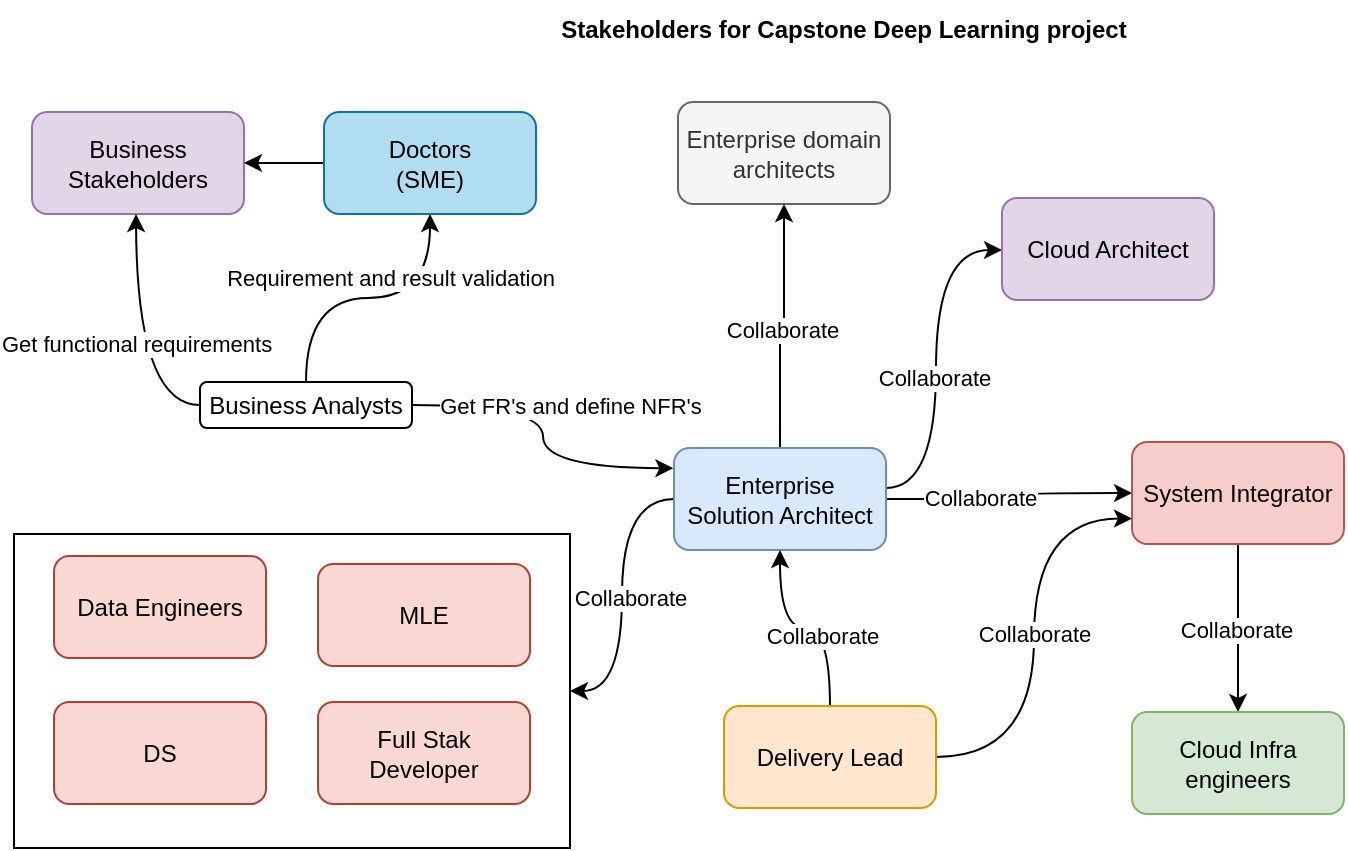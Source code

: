 <mxfile version="19.0.3" type="device" pages="15"><diagram id="-gDT5zMLvM37eRShc1AD" name="Page-1"><mxGraphModel dx="2066" dy="1154" grid="0" gridSize="10" guides="1" tooltips="1" connect="1" arrows="1" fold="1" page="1" pageScale="1" pageWidth="850" pageHeight="1100" math="0" shadow="0"><root><mxCell id="0"/><mxCell id="1" parent="0"/><mxCell id="SwPMmy5QR4yEI5CXoSnF-2" value="Data Engineers" style="rounded=1;whiteSpace=wrap;html=1;fillColor=#fad9d5;strokeColor=#ae4132;" parent="1" vertex="1"><mxGeometry x="52" y="474" width="106" height="51" as="geometry"/></mxCell><mxCell id="SwPMmy5QR4yEI5CXoSnF-4" value="Stakeholders for Capstone Deep Learning project" style="text;html=1;strokeColor=none;fillColor=none;align=center;verticalAlign=middle;whiteSpace=wrap;rounded=0;fontStyle=1" parent="1" vertex="1"><mxGeometry x="273" y="196" width="348" height="30" as="geometry"/></mxCell><mxCell id="SwPMmy5QR4yEI5CXoSnF-6" value="DS" style="rounded=1;whiteSpace=wrap;html=1;fillColor=#fad9d5;strokeColor=#ae4132;" parent="1" vertex="1"><mxGeometry x="52" y="547" width="106" height="51" as="geometry"/></mxCell><mxCell id="SwPMmy5QR4yEI5CXoSnF-5" value="MLE" style="rounded=1;whiteSpace=wrap;html=1;fillColor=#fad9d5;strokeColor=#ae4132;" parent="1" vertex="1"><mxGeometry x="184" y="478" width="106" height="51" as="geometry"/></mxCell><mxCell id="SwPMmy5QR4yEI5CXoSnF-7" value="Business Stakeholders" style="rounded=1;whiteSpace=wrap;html=1;fillColor=#e1d5e7;strokeColor=#9673a6;" parent="1" vertex="1"><mxGeometry x="41" y="252" width="106" height="51" as="geometry"/></mxCell><mxCell id="SwPMmy5QR4yEI5CXoSnF-19" style="edgeStyle=orthogonalEdgeStyle;rounded=0;orthogonalLoop=1;jettySize=auto;html=1;" parent="1" source="SwPMmy5QR4yEI5CXoSnF-8" target="SwPMmy5QR4yEI5CXoSnF-11" edge="1"><mxGeometry relative="1" as="geometry"/></mxCell><mxCell id="SwPMmy5QR4yEI5CXoSnF-20" value="Collaborate" style="edgeLabel;html=1;align=center;verticalAlign=middle;resizable=0;points=[];" parent="SwPMmy5QR4yEI5CXoSnF-19" vertex="1" connectable="0"><mxGeometry x="-0.046" y="-1" relative="1" as="geometry"><mxPoint as="offset"/></mxGeometry></mxCell><mxCell id="SwPMmy5QR4yEI5CXoSnF-21" style="edgeStyle=orthogonalEdgeStyle;orthogonalLoop=1;jettySize=auto;html=1;curved=1;" parent="1" source="SwPMmy5QR4yEI5CXoSnF-8" target="SwPMmy5QR4yEI5CXoSnF-10" edge="1"><mxGeometry relative="1" as="geometry"><Array as="points"><mxPoint x="493" y="440"/><mxPoint x="493" y="321"/></Array></mxGeometry></mxCell><mxCell id="SwPMmy5QR4yEI5CXoSnF-22" value="Collaborate" style="edgeLabel;html=1;align=center;verticalAlign=middle;resizable=0;points=[];" parent="SwPMmy5QR4yEI5CXoSnF-21" vertex="1" connectable="0"><mxGeometry x="-0.088" y="1" relative="1" as="geometry"><mxPoint as="offset"/></mxGeometry></mxCell><mxCell id="SwPMmy5QR4yEI5CXoSnF-23" style="edgeStyle=orthogonalEdgeStyle;curved=1;orthogonalLoop=1;jettySize=auto;html=1;" parent="1" source="SwPMmy5QR4yEI5CXoSnF-8" target="SwPMmy5QR4yEI5CXoSnF-9" edge="1"><mxGeometry relative="1" as="geometry"/></mxCell><mxCell id="SwPMmy5QR4yEI5CXoSnF-24" value="Collaborate" style="edgeLabel;html=1;align=center;verticalAlign=middle;resizable=0;points=[];" parent="SwPMmy5QR4yEI5CXoSnF-23" vertex="1" connectable="0"><mxGeometry x="-0.262" y="1" relative="1" as="geometry"><mxPoint as="offset"/></mxGeometry></mxCell><mxCell id="SwPMmy5QR4yEI5CXoSnF-28" style="edgeStyle=orthogonalEdgeStyle;curved=1;orthogonalLoop=1;jettySize=auto;html=1;" parent="1" source="SwPMmy5QR4yEI5CXoSnF-8" target="SwPMmy5QR4yEI5CXoSnF-17" edge="1"><mxGeometry relative="1" as="geometry"/></mxCell><mxCell id="SwPMmy5QR4yEI5CXoSnF-29" value="Collaborate" style="edgeLabel;html=1;align=center;verticalAlign=middle;resizable=0;points=[];" parent="SwPMmy5QR4yEI5CXoSnF-28" vertex="1" connectable="0"><mxGeometry x="-0.001" y="-1" relative="1" as="geometry"><mxPoint x="5" y="1" as="offset"/></mxGeometry></mxCell><mxCell id="SwPMmy5QR4yEI5CXoSnF-8" value="Enterprise&lt;br&gt;Solution Architect" style="rounded=1;whiteSpace=wrap;html=1;fillColor=#dae8fc;strokeColor=#6c8ebf;" parent="1" vertex="1"><mxGeometry x="362" y="420" width="106" height="51" as="geometry"/></mxCell><mxCell id="SwPMmy5QR4yEI5CXoSnF-26" style="edgeStyle=orthogonalEdgeStyle;curved=1;orthogonalLoop=1;jettySize=auto;html=1;" parent="1" source="SwPMmy5QR4yEI5CXoSnF-9" target="SwPMmy5QR4yEI5CXoSnF-25" edge="1"><mxGeometry relative="1" as="geometry"/></mxCell><mxCell id="SwPMmy5QR4yEI5CXoSnF-27" value="Collaborate" style="edgeLabel;html=1;align=center;verticalAlign=middle;resizable=0;points=[];" parent="SwPMmy5QR4yEI5CXoSnF-26" vertex="1" connectable="0"><mxGeometry x="0.011" y="-1" relative="1" as="geometry"><mxPoint as="offset"/></mxGeometry></mxCell><mxCell id="SwPMmy5QR4yEI5CXoSnF-9" value="System Integrator" style="rounded=1;whiteSpace=wrap;html=1;fillColor=#f8cecc;strokeColor=#b85450;" parent="1" vertex="1"><mxGeometry x="591" y="417" width="106" height="51" as="geometry"/></mxCell><mxCell id="SwPMmy5QR4yEI5CXoSnF-10" value="Cloud Architect" style="rounded=1;whiteSpace=wrap;html=1;fillColor=#e1d5e7;strokeColor=#9673a6;" parent="1" vertex="1"><mxGeometry x="526" y="295" width="106" height="51" as="geometry"/></mxCell><mxCell id="SwPMmy5QR4yEI5CXoSnF-11" value="Enterprise domain architects" style="rounded=1;whiteSpace=wrap;html=1;fillColor=#f5f5f5;fontColor=#333333;strokeColor=#666666;" parent="1" vertex="1"><mxGeometry x="364" y="247" width="106" height="51" as="geometry"/></mxCell><mxCell id="SwPMmy5QR4yEI5CXoSnF-30" style="edgeStyle=orthogonalEdgeStyle;curved=1;orthogonalLoop=1;jettySize=auto;html=1;" parent="1" source="SwPMmy5QR4yEI5CXoSnF-12" edge="1"><mxGeometry relative="1" as="geometry"><mxPoint x="93" y="303" as="targetPoint"/></mxGeometry></mxCell><mxCell id="SwPMmy5QR4yEI5CXoSnF-31" value="Get functional requirements" style="edgeLabel;html=1;align=center;verticalAlign=middle;resizable=0;points=[];" parent="SwPMmy5QR4yEI5CXoSnF-30" vertex="1" connectable="0"><mxGeometry x="-0.016" y="1" relative="1" as="geometry"><mxPoint as="offset"/></mxGeometry></mxCell><mxCell id="SwPMmy5QR4yEI5CXoSnF-35" style="edgeStyle=orthogonalEdgeStyle;curved=1;orthogonalLoop=1;jettySize=auto;html=1;entryX=-0.003;entryY=0.198;entryDx=0;entryDy=0;entryPerimeter=0;" parent="1" source="SwPMmy5QR4yEI5CXoSnF-12" target="SwPMmy5QR4yEI5CXoSnF-8" edge="1"><mxGeometry relative="1" as="geometry"/></mxCell><mxCell id="SwPMmy5QR4yEI5CXoSnF-36" value="Get FR's and define NFR's" style="edgeLabel;html=1;align=center;verticalAlign=middle;resizable=0;points=[];" parent="SwPMmy5QR4yEI5CXoSnF-35" vertex="1" connectable="0"><mxGeometry x="-0.079" y="-6" relative="1" as="geometry"><mxPoint x="19" y="-9" as="offset"/></mxGeometry></mxCell><mxCell id="SwPMmy5QR4yEI5CXoSnF-44" style="edgeStyle=orthogonalEdgeStyle;curved=1;orthogonalLoop=1;jettySize=auto;html=1;" parent="1" source="SwPMmy5QR4yEI5CXoSnF-12" target="SwPMmy5QR4yEI5CXoSnF-42" edge="1"><mxGeometry relative="1" as="geometry"><mxPoint x="190.762" y="358.667" as="targetPoint"/></mxGeometry></mxCell><mxCell id="SwPMmy5QR4yEI5CXoSnF-45" value="Requirement and result validation" style="edgeLabel;html=1;align=center;verticalAlign=middle;resizable=0;points=[];" parent="SwPMmy5QR4yEI5CXoSnF-44" vertex="1" connectable="0"><mxGeometry x="-0.054" y="-2" relative="1" as="geometry"><mxPoint x="15" y="-12" as="offset"/></mxGeometry></mxCell><mxCell id="SwPMmy5QR4yEI5CXoSnF-12" value="Business Analysts" style="rounded=1;whiteSpace=wrap;html=1;" parent="1" vertex="1"><mxGeometry x="125" y="387" width="106" height="23" as="geometry"/></mxCell><mxCell id="SwPMmy5QR4yEI5CXoSnF-17" value="" style="rounded=0;whiteSpace=wrap;html=1;fillColor=none;" parent="1" vertex="1"><mxGeometry x="32" y="463" width="278" height="157" as="geometry"/></mxCell><mxCell id="SwPMmy5QR4yEI5CXoSnF-14" value="Full Stak Developer" style="rounded=1;whiteSpace=wrap;html=1;fillColor=#fad9d5;strokeColor=#ae4132;" parent="1" vertex="1"><mxGeometry x="184" y="547" width="106" height="51" as="geometry"/></mxCell><mxCell id="SwPMmy5QR4yEI5CXoSnF-25" value="Cloud Infra engineers" style="rounded=1;whiteSpace=wrap;html=1;fillColor=#d5e8d4;strokeColor=#82b366;" parent="1" vertex="1"><mxGeometry x="591" y="552" width="106" height="51" as="geometry"/></mxCell><mxCell id="SwPMmy5QR4yEI5CXoSnF-38" style="edgeStyle=orthogonalEdgeStyle;curved=1;orthogonalLoop=1;jettySize=auto;html=1;" parent="1" source="SwPMmy5QR4yEI5CXoSnF-37" target="SwPMmy5QR4yEI5CXoSnF-8" edge="1"><mxGeometry relative="1" as="geometry"/></mxCell><mxCell id="SwPMmy5QR4yEI5CXoSnF-40" value="Collaborate" style="edgeLabel;html=1;align=center;verticalAlign=middle;resizable=0;points=[];" parent="SwPMmy5QR4yEI5CXoSnF-38" vertex="1" connectable="0"><mxGeometry x="-0.161" y="4" relative="1" as="geometry"><mxPoint as="offset"/></mxGeometry></mxCell><mxCell id="SwPMmy5QR4yEI5CXoSnF-39" style="edgeStyle=orthogonalEdgeStyle;curved=1;orthogonalLoop=1;jettySize=auto;html=1;entryX=0;entryY=0.75;entryDx=0;entryDy=0;" parent="1" source="SwPMmy5QR4yEI5CXoSnF-37" target="SwPMmy5QR4yEI5CXoSnF-9" edge="1"><mxGeometry relative="1" as="geometry"/></mxCell><mxCell id="SwPMmy5QR4yEI5CXoSnF-41" value="Collaborate" style="edgeLabel;html=1;align=center;verticalAlign=middle;resizable=0;points=[];" parent="SwPMmy5QR4yEI5CXoSnF-39" vertex="1" connectable="0"><mxGeometry x="0.024" relative="1" as="geometry"><mxPoint as="offset"/></mxGeometry></mxCell><mxCell id="SwPMmy5QR4yEI5CXoSnF-37" value="Delivery Lead" style="rounded=1;whiteSpace=wrap;html=1;fillColor=#ffe6cc;strokeColor=#d79b00;" parent="1" vertex="1"><mxGeometry x="387" y="549" width="106" height="51" as="geometry"/></mxCell><mxCell id="SwPMmy5QR4yEI5CXoSnF-43" style="edgeStyle=orthogonalEdgeStyle;curved=1;orthogonalLoop=1;jettySize=auto;html=1;entryX=1;entryY=0.5;entryDx=0;entryDy=0;" parent="1" source="SwPMmy5QR4yEI5CXoSnF-42" target="SwPMmy5QR4yEI5CXoSnF-7" edge="1"><mxGeometry relative="1" as="geometry"/></mxCell><mxCell id="SwPMmy5QR4yEI5CXoSnF-42" value="Doctors&lt;br&gt;(SME)" style="rounded=1;whiteSpace=wrap;html=1;fillColor=#b1ddf0;strokeColor=#10739e;" parent="1" vertex="1"><mxGeometry x="187" y="252" width="106" height="51" as="geometry"/></mxCell></root></mxGraphModel></diagram><diagram id="w00lZkYXE3RPwgORmgxR" name="Glacier"><mxGraphModel dx="2040" dy="1156" grid="0" gridSize="10" guides="1" tooltips="1" connect="1" arrows="1" fold="1" page="0" pageScale="1" pageWidth="850" pageHeight="1100" background="#FFFFFF" math="0" shadow="0"><root><mxCell id="0"/><mxCell id="1" parent="0"/><mxCell id="EsNA60L7d9OWwLQREAQV-1" value="" style="rounded=0;whiteSpace=wrap;html=1;" parent="1" vertex="1"><mxGeometry x="156" y="241" width="569" height="325" as="geometry"/></mxCell><mxCell id="w3xaRG7DuL8yIZ94GA-Y-8" style="edgeStyle=orthogonalEdgeStyle;orthogonalLoop=1;jettySize=auto;html=1;exitX=0.92;exitY=0.5;exitDx=0;exitDy=0;exitPerimeter=0;curved=1;" parent="1" source="w3xaRG7DuL8yIZ94GA-Y-1" target="w3xaRG7DuL8yIZ94GA-Y-2" edge="1"><mxGeometry relative="1" as="geometry"><Array as="points"><mxPoint x="251" y="419"/></Array></mxGeometry></mxCell><mxCell id="w3xaRG7DuL8yIZ94GA-Y-9" value="Access" style="edgeLabel;html=1;align=center;verticalAlign=middle;resizable=0;points=[];" parent="w3xaRG7DuL8yIZ94GA-Y-8" vertex="1" connectable="0"><mxGeometry x="-0.035" y="13" relative="1" as="geometry"><mxPoint as="offset"/></mxGeometry></mxCell><mxCell id="w3xaRG7DuL8yIZ94GA-Y-1" value="IAM" style="outlineConnect=0;dashed=0;verticalLabelPosition=bottom;verticalAlign=top;align=center;html=1;shape=mxgraph.aws3.iam;fillColor=#759C3E;gradientColor=none;" parent="1" vertex="1"><mxGeometry x="204" y="317" width="42" height="81" as="geometry"/></mxCell><mxCell id="w3xaRG7DuL8yIZ94GA-Y-2" value="Glacier" style="outlineConnect=0;dashed=0;verticalLabelPosition=bottom;verticalAlign=top;align=center;html=1;shape=mxgraph.aws3.glacier;fillColor=#E05243;gradientColor=none;" parent="1" vertex="1"><mxGeometry x="358" y="387" width="76.5" height="93" as="geometry"/></mxCell><mxCell id="w3xaRG7DuL8yIZ94GA-Y-10" style="edgeStyle=orthogonalEdgeStyle;curved=1;orthogonalLoop=1;jettySize=auto;html=1;" parent="1" source="w3xaRG7DuL8yIZ94GA-Y-4" target="w3xaRG7DuL8yIZ94GA-Y-2" edge="1"><mxGeometry relative="1" as="geometry"/></mxCell><mxCell id="w3xaRG7DuL8yIZ94GA-Y-11" value="Save file" style="edgeLabel;html=1;align=center;verticalAlign=middle;resizable=0;points=[];" parent="w3xaRG7DuL8yIZ94GA-Y-10" vertex="1" connectable="0"><mxGeometry x="-0.279" y="5" relative="1" as="geometry"><mxPoint as="offset"/></mxGeometry></mxCell><mxCell id="w3xaRG7DuL8yIZ94GA-Y-4" value="File" style="verticalLabelPosition=bottom;html=1;verticalAlign=top;align=center;strokeColor=none;fillColor=#00BEF2;shape=mxgraph.azure.file_2;pointerEvents=1;" parent="1" vertex="1"><mxGeometry x="480.5" y="311" width="47.5" height="50" as="geometry"/></mxCell><mxCell id="w3xaRG7DuL8yIZ94GA-Y-28" style="edgeStyle=orthogonalEdgeStyle;curved=1;orthogonalLoop=1;jettySize=auto;html=1;" parent="1" source="w3xaRG7DuL8yIZ94GA-Y-7" target="w3xaRG7DuL8yIZ94GA-Y-2" edge="1"><mxGeometry relative="1" as="geometry"/></mxCell><mxCell id="w3xaRG7DuL8yIZ94GA-Y-7" value="Glacier Vault&lt;br&gt;Lock" style="html=1;verticalLabelPosition=bottom;align=center;labelBackgroundColor=#ffffff;verticalAlign=top;strokeWidth=2;strokeColor=#0080F0;shadow=0;dashed=0;shape=mxgraph.ios7.icons.locked;" parent="1" vertex="1"><mxGeometry x="532" y="470" width="24" height="30" as="geometry"/></mxCell><mxCell id="w3xaRG7DuL8yIZ94GA-Y-12" value="Text" style="text;html=1;strokeColor=none;fillColor=none;align=center;verticalAlign=middle;whiteSpace=wrap;rounded=0;" parent="1" vertex="1"><mxGeometry x="282" y="465" width="60" height="30" as="geometry"/></mxCell><mxCell id="w3xaRG7DuL8yIZ94GA-Y-27" value="&lt;ul&gt;&lt;li&gt;Can be zip/tar files&lt;/li&gt;&lt;li&gt;40TB max size&lt;/li&gt;&lt;li&gt;immutable&lt;/li&gt;&lt;/ul&gt;" style="text;strokeColor=none;fillColor=none;html=1;whiteSpace=wrap;verticalAlign=middle;overflow=hidden;" parent="1" vertex="1"><mxGeometry x="532" y="277" width="171" height="80" as="geometry"/></mxCell><mxCell id="w3xaRG7DuL8yIZ94GA-Y-29" value="&lt;ul&gt;&lt;li&gt;&lt;span style=&quot;background-color: initial;&quot;&gt;Vault lock are fixed in 24 hours&lt;/span&gt;&lt;/li&gt;&lt;/ul&gt;" style="text;strokeColor=none;fillColor=none;html=1;whiteSpace=wrap;verticalAlign=middle;overflow=hidden;" parent="1" vertex="1"><mxGeometry x="582" y="448" width="100" height="80" as="geometry"/></mxCell></root></mxGraphModel></diagram><diagram id="jNr-TZxpxxzpaJQ689DK" name="k8s_arch"><mxGraphModel dx="1333" dy="745" grid="0" gridSize="10" guides="1" tooltips="1" connect="1" arrows="1" fold="1" page="0" pageScale="1" pageWidth="850" pageHeight="1100" math="0" shadow="0"><root><mxCell id="0"/><mxCell id="1" parent="0"/><mxCell id="_vserRnA6b4zhH8NU9vU-15" value="Worker Node" style="rounded=0;whiteSpace=wrap;html=1;shadow=0;glass=0;dashed=1;fontFamily=segeoe UI;fontSize=17;strokeColor=#FF3333;fillColor=none;gradientColor=#ffffff;labelPosition=center;verticalLabelPosition=top;align=center;verticalAlign=bottom;fontStyle=1;fontSource=https%3A%2F%2Ffonts.googleapis.com%2Fcss%3Ffamily%3Dsegeoe%2BUI;" parent="1" vertex="1"><mxGeometry x="252" y="505" width="322" height="235" as="geometry"/></mxCell><mxCell id="_vserRnA6b4zhH8NU9vU-21" style="orthogonalLoop=1;jettySize=auto;html=1;fontFamily=segeoe UI;fontSize=17;curved=1;fontSource=https%3A%2F%2Ffonts.googleapis.com%2Fcss%3Ffamily%3Dsegeoe%2BUI;" parent="1" source="nMklrvRym6uaMLGQFE1z-5" target="nMklrvRym6uaMLGQFE1z-6" edge="1"><mxGeometry relative="1" as="geometry"><Array as="points"><mxPoint x="525" y="188"/></Array></mxGeometry></mxCell><mxCell id="nMklrvRym6uaMLGQFE1z-5" value="&lt;font style=&quot;font-size: 17px;&quot;&gt;Kubectl&amp;nbsp;&lt;br&gt;CLI&lt;br&gt;&lt;/font&gt;" style="rounded=0;whiteSpace=wrap;html=1;fillColor=#f8cecc;strokeColor=#b85450;fontFamily=segeoe UI;fontSource=https%3A%2F%2Ffonts.googleapis.com%2Fcss%3Ffamily%3Dsegeoe%2BUI;" parent="1" vertex="1"><mxGeometry x="339" y="152" width="123" height="64" as="geometry"/></mxCell><mxCell id="_vserRnA6b4zhH8NU9vU-22" style="orthogonalLoop=1;jettySize=auto;html=1;fontFamily=segeoe UI;fontSize=17;curved=1;fontSource=https%3A%2F%2Ffonts.googleapis.com%2Fcss%3Ffamily%3Dsegeoe%2BUI;" parent="1" source="_vserRnA6b4zhH8NU9vU-3" target="_vserRnA6b4zhH8NU9vU-6" edge="1"><mxGeometry relative="1" as="geometry"><Array as="points"><mxPoint x="953" y="690"/></Array></mxGeometry></mxCell><mxCell id="_vserRnA6b4zhH8NU9vU-43" value="app requests" style="edgeLabel;html=1;align=center;verticalAlign=middle;resizable=0;points=[];fontSize=17;fontFamily=segeoe UI;fontSource=https%3A%2F%2Ffonts.googleapis.com%2Fcss%3Ffamily%3Dsegeoe%2BUI;" parent="_vserRnA6b4zhH8NU9vU-22" vertex="1" connectable="0"><mxGeometry x="-0.855" y="1" relative="1" as="geometry"><mxPoint x="55" y="-123" as="offset"/></mxGeometry></mxCell><mxCell id="_vserRnA6b4zhH8NU9vU-24" style="edgeStyle=orthogonalEdgeStyle;curved=1;orthogonalLoop=1;jettySize=auto;html=1;fontFamily=segeoe UI;fontSize=17;fontSource=https%3A%2F%2Ffonts.googleapis.com%2Fcss%3Ffamily%3Dsegeoe%2BUI;" parent="1" source="_vserRnA6b4zhH8NU9vU-3" target="_vserRnA6b4zhH8NU9vU-14" edge="1"><mxGeometry relative="1" as="geometry"><Array as="points"><mxPoint x="524" y="779"/></Array></mxGeometry></mxCell><mxCell id="_vserRnA6b4zhH8NU9vU-42" value="app requests" style="edgeLabel;html=1;align=center;verticalAlign=middle;resizable=0;points=[];fontSize=17;fontFamily=segeoe UI;fontSource=https%3A%2F%2Ffonts.googleapis.com%2Fcss%3Ffamily%3Dsegeoe%2BUI;" parent="_vserRnA6b4zhH8NU9vU-24" vertex="1" connectable="0"><mxGeometry x="-0.088" y="-35" relative="1" as="geometry"><mxPoint x="47" y="17" as="offset"/></mxGeometry></mxCell><mxCell id="_vserRnA6b4zhH8NU9vU-3" value="Application User" style="html=1;verticalLabelPosition=bottom;align=center;labelBackgroundColor=#ffffff;verticalAlign=top;strokeWidth=2;strokeColor=#0080F0;shadow=0;dashed=0;shape=mxgraph.ios7.icons.user;rounded=0;glass=0;fontFamily=segeoe UI;fontSize=17;fillColor=none;gradientColor=#ffffff;fontSource=https%3A%2F%2Ffonts.googleapis.com%2Fcss%3Ffamily%3Dsegeoe%2BUI;" parent="1" vertex="1"><mxGeometry x="861.5" y="764" width="30" height="30" as="geometry"/></mxCell><mxCell id="_vserRnA6b4zhH8NU9vU-9" value="" style="group;fontFamily=segeoe UI;fontSource=https%3A%2F%2Ffonts.googleapis.com%2Fcss%3Ffamily%3Dsegeoe%2BUI;" parent="1" vertex="1" connectable="0"><mxGeometry x="542" y="87" width="414" height="327" as="geometry"/></mxCell><mxCell id="_vserRnA6b4zhH8NU9vU-1" value="Master node" style="rounded=0;whiteSpace=wrap;html=1;shadow=0;glass=0;dashed=1;fontFamily=segeoe UI;fontSize=17;strokeColor=#3333FF;fillColor=none;gradientColor=#ffffff;labelPosition=center;verticalLabelPosition=top;align=center;verticalAlign=bottom;fontStyle=1;fontSource=https%3A%2F%2Ffonts.googleapis.com%2Fcss%3Ffamily%3Dsegeoe%2BUI;" parent="_vserRnA6b4zhH8NU9vU-9" vertex="1"><mxGeometry width="414" height="327" as="geometry"/></mxCell><mxCell id="nMklrvRym6uaMLGQFE1z-6" value="&lt;font style=&quot;font-size: 17px;&quot;&gt;API Server&lt;/font&gt;" style="rounded=0;whiteSpace=wrap;html=1;fillColor=#fff2cc;strokeColor=#000000;fontFamily=segeoe UI;fontSource=https%3A%2F%2Ffonts.googleapis.com%2Fcss%3Ffamily%3Dsegeoe%2BUI;" parent="_vserRnA6b4zhH8NU9vU-9" vertex="1"><mxGeometry x="47" y="36" width="113" height="65" as="geometry"/></mxCell><mxCell id="nMklrvRym6uaMLGQFE1z-9" value="&lt;font style=&quot;font-size: 17px;&quot;&gt;Scheduler&lt;/font&gt;" style="rounded=0;whiteSpace=wrap;html=1;fillColor=#fff2cc;strokeColor=#000000;fontFamily=segeoe UI;fontSource=https%3A%2F%2Ffonts.googleapis.com%2Fcss%3Ffamily%3Dsegeoe%2BUI;" parent="_vserRnA6b4zhH8NU9vU-9" vertex="1"><mxGeometry x="220" y="36" width="113" height="65" as="geometry"/></mxCell><mxCell id="nMklrvRym6uaMLGQFE1z-10" value="&lt;font style=&quot;font-size: 17px;&quot;&gt;Controller&lt;br&gt;Manager&lt;br&gt;&lt;/font&gt;" style="rounded=0;whiteSpace=wrap;html=1;fillColor=#dae8fc;strokeColor=#6c8ebf;fontFamily=segeoe UI;fontSource=https%3A%2F%2Ffonts.googleapis.com%2Fcss%3Ffamily%3Dsegeoe%2BUI;" parent="_vserRnA6b4zhH8NU9vU-9" vertex="1"><mxGeometry x="140" y="226" width="123" height="64" as="geometry"/></mxCell><mxCell id="nMklrvRym6uaMLGQFE1z-11" value="&lt;font style=&quot;font-size: 17px;&quot;&gt;etcd&lt;br&gt;&lt;/font&gt;" style="rounded=0;whiteSpace=wrap;html=1;fillColor=#f8cecc;strokeColor=#b85450;fontFamily=segeoe UI;fontSource=https%3A%2F%2Ffonts.googleapis.com%2Fcss%3Ffamily%3Dsegeoe%2BUI;" parent="_vserRnA6b4zhH8NU9vU-9" vertex="1"><mxGeometry x="92" y="138" width="239" height="45" as="geometry"/></mxCell><mxCell id="_vserRnA6b4zhH8NU9vU-13" value="&lt;font style=&quot;font-size: 17px;&quot;&gt;Kubelet&lt;/font&gt;" style="rounded=0;whiteSpace=wrap;html=1;fillColor=#fff2cc;strokeColor=#000000;fontFamily=segeoe UI;fontSource=https%3A%2F%2Ffonts.googleapis.com%2Fcss%3Ffamily%3Dsegeoe%2BUI;" parent="1" vertex="1"><mxGeometry x="275" y="531" width="113" height="65" as="geometry"/></mxCell><mxCell id="_vserRnA6b4zhH8NU9vU-37" style="orthogonalLoop=1;jettySize=auto;html=1;fontFamily=segeoe UI;fontSize=17;curved=1;entryX=0.645;entryY=0;entryDx=0;entryDy=0;entryPerimeter=0;fontSource=https%3A%2F%2Ffonts.googleapis.com%2Fcss%3Ffamily%3Dsegeoe%2BUI;" parent="1" source="_vserRnA6b4zhH8NU9vU-14" target="_vserRnA6b4zhH8NU9vU-16" edge="1"><mxGeometry relative="1" as="geometry"><Array as="points"><mxPoint x="444" y="615"/></Array></mxGeometry></mxCell><mxCell id="_vserRnA6b4zhH8NU9vU-14" value="&lt;font style=&quot;font-size: 17px;&quot;&gt;Kube-proxy&lt;/font&gt;" style="rounded=0;whiteSpace=wrap;html=1;fillColor=#fff2cc;strokeColor=#000000;fontFamily=segeoe UI;fontSource=https%3A%2F%2Ffonts.googleapis.com%2Fcss%3Ffamily%3Dsegeoe%2BUI;" parent="1" vertex="1"><mxGeometry x="448" y="531" width="113" height="65" as="geometry"/></mxCell><mxCell id="_vserRnA6b4zhH8NU9vU-16" value="&lt;font style=&quot;font-size: 17px;&quot;&gt;Pod&lt;br&gt;&lt;/font&gt;" style="rounded=0;whiteSpace=wrap;html=1;fillColor=#f8cecc;strokeColor=#b85450;fontFamily=segeoe UI;fontSource=https%3A%2F%2Ffonts.googleapis.com%2Fcss%3Ffamily%3Dsegeoe%2BUI;" parent="1" vertex="1"><mxGeometry x="350" y="641" width="123" height="64" as="geometry"/></mxCell><mxCell id="_vserRnA6b4zhH8NU9vU-17" value="&lt;font style=&quot;font-size: 17px;&quot;&gt;Pod&lt;br&gt;&lt;/font&gt;" style="rounded=0;whiteSpace=wrap;html=1;fillColor=#f8cecc;strokeColor=#b85450;fontFamily=segeoe UI;fontSource=https%3A%2F%2Ffonts.googleapis.com%2Fcss%3Ffamily%3Dsegeoe%2BUI;" parent="1" vertex="1"><mxGeometry x="368" y="649" width="123" height="64" as="geometry"/></mxCell><mxCell id="_vserRnA6b4zhH8NU9vU-20" style="orthogonalLoop=1;jettySize=auto;html=1;fontFamily=segeoe UI;fontSize=17;fontSource=https%3A%2F%2Ffonts.googleapis.com%2Fcss%3Ffamily%3Dsegeoe%2BUI;curved=1;" parent="1" source="_vserRnA6b4zhH8NU9vU-19" target="nMklrvRym6uaMLGQFE1z-5" edge="1"><mxGeometry relative="1" as="geometry"><Array as="points"/></mxGeometry></mxCell><mxCell id="_vserRnA6b4zhH8NU9vU-44" value="develop" style="edgeLabel;html=1;align=center;verticalAlign=middle;resizable=0;points=[];fontSize=17;fontFamily=segeoe UI;" parent="_vserRnA6b4zhH8NU9vU-20" vertex="1" connectable="0"><mxGeometry x="-0.219" y="-2" relative="1" as="geometry"><mxPoint x="8" y="-5" as="offset"/></mxGeometry></mxCell><mxCell id="_vserRnA6b4zhH8NU9vU-19" value="Kubectl&amp;nbsp;&lt;br&gt;User" style="verticalLabelPosition=bottom;html=1;fillColor=#A153A0;strokeColor=#ffffff;verticalAlign=top;align=center;points=[[0,0.5,0],[0.125,0.25,0],[0.25,0,0],[0.5,0,0],[0.75,0,0],[0.875,0.25,0],[1,0.5,0],[0.875,0.75,0],[0.75,1,0],[0.5,1,0],[0.125,0.75,0]];pointerEvents=1;shape=mxgraph.cisco_safe.compositeIcon;bgIcon=ellipse;resIcon=mxgraph.cisco_safe.design.user;rounded=0;shadow=0;glass=0;dashed=1;fontFamily=segeoe UI;fontSize=17;fontSource=https%3A%2F%2Ffonts.googleapis.com%2Fcss%3Ffamily%3Dsegeoe%2BUI;" parent="1" vertex="1"><mxGeometry x="167" y="159" width="50" height="50" as="geometry"/></mxCell><mxCell id="_vserRnA6b4zhH8NU9vU-26" style="edgeStyle=orthogonalEdgeStyle;curved=1;orthogonalLoop=1;jettySize=auto;html=1;fontFamily=segeoe UI;fontSize=17;fontSource=https%3A%2F%2Ffonts.googleapis.com%2Fcss%3Ffamily%3Dsegeoe%2BUI;" parent="1" source="nMklrvRym6uaMLGQFE1z-10" target="_vserRnA6b4zhH8NU9vU-13" edge="1"><mxGeometry relative="1" as="geometry"/></mxCell><mxCell id="_vserRnA6b4zhH8NU9vU-30" style="orthogonalLoop=1;jettySize=auto;html=1;fontFamily=segeoe UI;fontSize=17;strokeColor=default;curved=1;fontSource=https%3A%2F%2Ffonts.googleapis.com%2Fcss%3Ffamily%3Dsegeoe%2BUI;" parent="1" source="_vserRnA6b4zhH8NU9vU-29" target="nMklrvRym6uaMLGQFE1z-5" edge="1"><mxGeometry relative="1" as="geometry"><Array as="points"><mxPoint x="379" y="270"/></Array></mxGeometry></mxCell><mxCell id="_vserRnA6b4zhH8NU9vU-29" value="&lt;font style=&quot;font-size: 17px;&quot;&gt;Deployment&lt;br&gt;Pipeline&lt;br&gt;&lt;/font&gt;" style="rounded=0;whiteSpace=wrap;html=1;fillColor=#fff2cc;strokeColor=#000000;fontFamily=segeoe UI;fontSource=https%3A%2F%2Ffonts.googleapis.com%2Fcss%3Ffamily%3Dsegeoe%2BUI;" parent="1" vertex="1"><mxGeometry x="249" y="316" width="113" height="65" as="geometry"/></mxCell><mxCell id="_vserRnA6b4zhH8NU9vU-39" value="&lt;i&gt;Diagram created by: Amar Dhillon&lt;/i&gt;" style="text;html=1;strokeColor=none;fillColor=#f5f5f5;align=center;verticalAlign=middle;whiteSpace=wrap;rounded=0;shadow=0;glass=0;dashed=1;fontFamily=segeoe UI;fontSize=17;fontStyle=0;fontSource=https%3A%2F%2Ffonts.googleapis.com%2Fcss%3Ffamily%3Dsegeoe%2BUI;dashPattern=1 2;fontColor=#333333;" parent="1" vertex="1"><mxGeometry x="246" y="782" width="268" height="28" as="geometry"/></mxCell><mxCell id="_vserRnA6b4zhH8NU9vU-4" value="Worker Node" style="rounded=0;whiteSpace=wrap;html=1;shadow=0;glass=0;dashed=1;fontFamily=segeoe UI;fontSize=17;strokeColor=#FF3333;fillColor=none;gradientColor=#ffffff;labelPosition=center;verticalLabelPosition=top;align=center;verticalAlign=bottom;fontStyle=1;fontSource=https%3A%2F%2Ffonts.googleapis.com%2Fcss%3Ffamily%3Dsegeoe%2BUI;" parent="1" vertex="1"><mxGeometry x="685" y="501" width="322" height="235" as="geometry"/></mxCell><mxCell id="_vserRnA6b4zhH8NU9vU-5" value="&lt;font style=&quot;font-size: 17px;&quot;&gt;Kubelet&lt;/font&gt;" style="rounded=0;whiteSpace=wrap;html=1;fillColor=#fff2cc;strokeColor=#000000;fontFamily=segeoe UI;fontSource=https%3A%2F%2Ffonts.googleapis.com%2Fcss%3Ffamily%3Dsegeoe%2BUI;" parent="1" vertex="1"><mxGeometry x="701" y="530" width="113" height="65" as="geometry"/></mxCell><mxCell id="_vserRnA6b4zhH8NU9vU-36" style="orthogonalLoop=1;jettySize=auto;html=1;fontFamily=segeoe UI;fontSize=17;curved=1;fontSource=https%3A%2F%2Ffonts.googleapis.com%2Fcss%3Ffamily%3Dsegeoe%2BUI;" parent="1" source="_vserRnA6b4zhH8NU9vU-6" target="_vserRnA6b4zhH8NU9vU-10" edge="1"><mxGeometry relative="1" as="geometry"><Array as="points"><mxPoint x="846" y="615"/></Array></mxGeometry></mxCell><mxCell id="_vserRnA6b4zhH8NU9vU-6" value="&lt;font style=&quot;font-size: 17px;&quot;&gt;Kube-proxy&lt;/font&gt;" style="rounded=0;whiteSpace=wrap;html=1;fillColor=#fff2cc;strokeColor=#000000;fontFamily=segeoe UI;fontSource=https%3A%2F%2Ffonts.googleapis.com%2Fcss%3Ffamily%3Dsegeoe%2BUI;" parent="1" vertex="1"><mxGeometry x="858" y="530" width="113" height="65" as="geometry"/></mxCell><mxCell id="_vserRnA6b4zhH8NU9vU-7" value="&lt;font style=&quot;font-size: 17px;&quot;&gt;Pod&lt;br&gt;&lt;/font&gt;" style="rounded=0;whiteSpace=wrap;html=1;fillColor=#f8cecc;strokeColor=#b85450;fontFamily=segeoe UI;fontSource=https%3A%2F%2Ffonts.googleapis.com%2Fcss%3Ffamily%3Dsegeoe%2BUI;" parent="1" vertex="1"><mxGeometry x="778" y="648" width="123" height="64" as="geometry"/></mxCell><mxCell id="_vserRnA6b4zhH8NU9vU-10" value="&lt;font style=&quot;font-size: 17px;&quot;&gt;Pod&lt;br&gt;&lt;/font&gt;" style="rounded=0;whiteSpace=wrap;html=1;fillColor=#f8cecc;strokeColor=#b85450;fontFamily=segeoe UI;fontSource=https%3A%2F%2Ffonts.googleapis.com%2Fcss%3Ffamily%3Dsegeoe%2BUI;" parent="1" vertex="1"><mxGeometry x="760" y="640" width="123" height="64" as="geometry"/></mxCell><mxCell id="_vserRnA6b4zhH8NU9vU-41" style="orthogonalLoop=1;jettySize=auto;html=1;fontFamily=segeoe UI;fontSource=https%3A%2F%2Ffonts.googleapis.com%2Fcss%3Ffamily%3Dsegeoe%2BUI;fontSize=17;curved=1;" parent="1" source="nMklrvRym6uaMLGQFE1z-10" target="_vserRnA6b4zhH8NU9vU-5" edge="1"><mxGeometry relative="1" as="geometry"><Array as="points"><mxPoint x="696" y="451"/></Array></mxGeometry></mxCell></root></mxGraphModel></diagram><diagram name="nodeport" id="kx8maDJqjb1mEspMt5vw"><mxGraphModel dx="1181" dy="659" grid="0" gridSize="10" guides="1" tooltips="1" connect="1" arrows="1" fold="1" page="0" pageScale="1" pageWidth="850" pageHeight="1100" math="0" shadow="0"><root><mxCell id="v6J5MW4E2hFbL2BNwZYO-0"/><mxCell id="v6J5MW4E2hFbL2BNwZYO-1" parent="v6J5MW4E2hFbL2BNwZYO-0"/><mxCell id="avPicNpb5CAMEP31eetO-15" value="&lt;font style=&quot;font-size: 17px;&quot;&gt;Node 2&lt;br&gt;&lt;/font&gt;" style="rounded=0;whiteSpace=wrap;html=1;fillColor=#fff2cc;strokeColor=#000000;fontFamily=segeoe UI;fontSource=https%3A%2F%2Ffonts.googleapis.com%2Fcss%3Ffamily%3Dsegeoe%2BUI;labelPosition=center;verticalLabelPosition=bottom;align=center;verticalAlign=top;" parent="v6J5MW4E2hFbL2BNwZYO-1" vertex="1"><mxGeometry x="490" y="350" width="121" height="270" as="geometry"/></mxCell><mxCell id="v6J5MW4E2hFbL2BNwZYO-11" value="K8S Cluster" style="rounded=0;whiteSpace=wrap;html=1;shadow=0;glass=0;dashed=1;fontFamily=segeoe UI;fontSize=17;strokeColor=#3333FF;fillColor=none;gradientColor=#ffffff;labelPosition=center;verticalLabelPosition=bottom;align=center;verticalAlign=top;fontStyle=0;fontSource=https%3A%2F%2Ffonts.googleapis.com%2Fcss%3Ffamily%3Dsegeoe%2BUI;" parent="v6J5MW4E2hFbL2BNwZYO-1" vertex="1"><mxGeometry x="213" y="80" width="427" height="574" as="geometry"/></mxCell><mxCell id="avPicNpb5CAMEP31eetO-18" style="edgeStyle=none;curved=1;orthogonalLoop=1;jettySize=auto;html=1;fontFamily=segeoe UI;fontSource=https%3A%2F%2Ffonts.googleapis.com%2Fcss%3Ffamily%3Dsegeoe%2BUI;fontSize=17;strokeColor=#4D4D4D;" parent="v6J5MW4E2hFbL2BNwZYO-1" source="v6J5MW4E2hFbL2BNwZYO-23" target="v6J5MW4E2hFbL2BNwZYO-26" edge="1"><mxGeometry relative="1" as="geometry"><Array as="points"><mxPoint x="247" y="232"/></Array></mxGeometry></mxCell><mxCell id="avPicNpb5CAMEP31eetO-21" value="Port 30123" style="edgeLabel;html=1;align=center;verticalAlign=middle;resizable=0;points=[];fontSize=17;fontFamily=segeoe UI;" parent="avPicNpb5CAMEP31eetO-18" vertex="1" connectable="0"><mxGeometry x="0.755" y="2" relative="1" as="geometry"><mxPoint as="offset"/></mxGeometry></mxCell><mxCell id="avPicNpb5CAMEP31eetO-19" style="edgeStyle=none;curved=1;orthogonalLoop=1;jettySize=auto;html=1;fontFamily=segeoe UI;fontSource=https%3A%2F%2Ffonts.googleapis.com%2Fcss%3Ffamily%3Dsegeoe%2BUI;fontSize=17;strokeColor=#4D4D4D;" parent="v6J5MW4E2hFbL2BNwZYO-1" source="v6J5MW4E2hFbL2BNwZYO-23" target="avPicNpb5CAMEP31eetO-15" edge="1"><mxGeometry relative="1" as="geometry"><Array as="points"><mxPoint x="536" y="213"/></Array></mxGeometry></mxCell><mxCell id="avPicNpb5CAMEP31eetO-20" value="Port 30123" style="edgeLabel;html=1;align=center;verticalAlign=middle;resizable=0;points=[];fontSize=17;fontFamily=segeoe UI;" parent="avPicNpb5CAMEP31eetO-19" vertex="1" connectable="0"><mxGeometry x="0.862" y="2" relative="1" as="geometry"><mxPoint y="-21" as="offset"/></mxGeometry></mxCell><mxCell id="v6J5MW4E2hFbL2BNwZYO-23" value="User" style="verticalLabelPosition=bottom;html=1;fillColor=#A153A0;strokeColor=#ffffff;verticalAlign=top;align=center;points=[[0,0.5,0],[0.125,0.25,0],[0.25,0,0],[0.5,0,0],[0.75,0,0],[0.875,0.25,0],[1,0.5,0],[0.875,0.75,0],[0.75,1,0],[0.5,1,0],[0.125,0.75,0]];pointerEvents=1;shape=mxgraph.cisco_safe.compositeIcon;bgIcon=ellipse;resIcon=mxgraph.cisco_safe.design.user;rounded=0;shadow=0;glass=0;dashed=1;fontFamily=segeoe UI;fontSize=17;fontSource=https%3A%2F%2Ffonts.googleapis.com%2Fcss%3Ffamily%3Dsegeoe%2BUI;" parent="v6J5MW4E2hFbL2BNwZYO-1" vertex="1"><mxGeometry x="380" y="135" width="50" height="50" as="geometry"/></mxCell><mxCell id="avPicNpb5CAMEP31eetO-25" style="edgeStyle=none;curved=1;orthogonalLoop=1;jettySize=auto;html=1;fontFamily=segeoe UI;fontSource=https%3A%2F%2Ffonts.googleapis.com%2Fcss%3Ffamily%3Dsegeoe%2BUI;fontSize=17;strokeColor=#FF3333;entryX=0.056;entryY=0.471;entryDx=0;entryDy=0;entryPerimeter=0;" parent="v6J5MW4E2hFbL2BNwZYO-1" source="v6J5MW4E2hFbL2BNwZYO-26" target="avPicNpb5CAMEP31eetO-11" edge="1"><mxGeometry relative="1" as="geometry"><mxPoint x="396.952" y="290.952" as="targetPoint"/><Array as="points"><mxPoint x="358" y="313"/></Array></mxGeometry></mxCell><mxCell id="avPicNpb5CAMEP31eetO-27" value="routed" style="edgeLabel;html=1;align=center;verticalAlign=middle;resizable=0;points=[];fontSize=12;fontFamily=segeoe UI;" parent="avPicNpb5CAMEP31eetO-25" vertex="1" connectable="0"><mxGeometry x="0.07" y="-7" relative="1" as="geometry"><mxPoint x="-7" y="11" as="offset"/></mxGeometry></mxCell><mxCell id="v6J5MW4E2hFbL2BNwZYO-26" value="&lt;font style=&quot;font-size: 17px;&quot;&gt;Node 1&lt;br&gt;&lt;/font&gt;" style="rounded=0;whiteSpace=wrap;html=1;fillColor=#dae8fc;strokeColor=#000000;fontFamily=segeoe UI;fontSource=https%3A%2F%2Ffonts.googleapis.com%2Fcss%3Ffamily%3Dsegeoe%2BUI;labelPosition=center;verticalLabelPosition=bottom;align=center;verticalAlign=top;" parent="v6J5MW4E2hFbL2BNwZYO-1" vertex="1"><mxGeometry x="253" y="351" width="116" height="267" as="geometry"/></mxCell><mxCell id="v6J5MW4E2hFbL2BNwZYO-27" value="&lt;i style=&quot;font-size: 14px;&quot;&gt;&lt;font style=&quot;font-size: 14px;&quot;&gt;Author: Amar Dhillon&lt;/font&gt;&lt;/i&gt;" style="text;html=1;strokeColor=none;fillColor=#f5f5f5;align=center;verticalAlign=middle;whiteSpace=wrap;rounded=0;shadow=0;glass=0;dashed=1;fontFamily=segeoe UI;fontSize=14;fontStyle=0;fontSource=https%3A%2F%2Ffonts.googleapis.com%2Fcss%3Ffamily%3Dsegeoe%2BUI;dashPattern=1 2;fontColor=#333333;" parent="v6J5MW4E2hFbL2BNwZYO-1" vertex="1"><mxGeometry x="496" y="86" width="133" height="28" as="geometry"/></mxCell><mxCell id="avPicNpb5CAMEP31eetO-5" value="pod" style="html=1;dashed=0;whitespace=wrap;fillColor=#2875E2;strokeColor=#ffffff;points=[[0.005,0.63,0],[0.1,0.2,0],[0.9,0.2,0],[0.5,0,0],[0.995,0.63,0],[0.72,0.99,0],[0.5,1,0],[0.28,0.99,0]];shape=mxgraph.kubernetes.icon;prIcon=pod;rounded=0;shadow=0;glass=0;dashPattern=1 2;fontFamily=segeoe UI;fontSource=https%3A%2F%2Ffonts.googleapis.com%2Fcss%3Ffamily%3Dsegeoe%2BUI;fontSize=17;labelPosition=center;verticalLabelPosition=bottom;align=center;verticalAlign=top;" parent="v6J5MW4E2hFbL2BNwZYO-1" vertex="1"><mxGeometry x="283" y="408" width="50" height="48" as="geometry"/></mxCell><mxCell id="avPicNpb5CAMEP31eetO-30" style="edgeStyle=none;curved=1;orthogonalLoop=1;jettySize=auto;html=1;fontFamily=segeoe UI;fontSource=https%3A%2F%2Ffonts.googleapis.com%2Fcss%3Ffamily%3Dsegeoe%2BUI;fontSize=12;strokeColor=#3333FF;" parent="v6J5MW4E2hFbL2BNwZYO-1" source="avPicNpb5CAMEP31eetO-11" target="avPicNpb5CAMEP31eetO-5" edge="1"><mxGeometry relative="1" as="geometry"><Array as="points"><mxPoint x="396" y="409"/></Array></mxGeometry></mxCell><mxCell id="avPicNpb5CAMEP31eetO-35" value="to port 8080" style="edgeLabel;html=1;align=center;verticalAlign=middle;resizable=0;points=[];fontSize=10;fontFamily=segeoe UI;" parent="avPicNpb5CAMEP31eetO-30" vertex="1" connectable="0"><mxGeometry x="0.229" y="-13" relative="1" as="geometry"><mxPoint as="offset"/></mxGeometry></mxCell><mxCell id="avPicNpb5CAMEP31eetO-34" style="edgeStyle=none;curved=1;orthogonalLoop=1;jettySize=auto;html=1;fontFamily=segeoe UI;fontSource=https%3A%2F%2Ffonts.googleapis.com%2Fcss%3Ffamily%3Dsegeoe%2BUI;fontSize=12;strokeColor=#3333FF;" parent="v6J5MW4E2hFbL2BNwZYO-1" source="avPicNpb5CAMEP31eetO-11" target="avPicNpb5CAMEP31eetO-16" edge="1"><mxGeometry relative="1" as="geometry"><Array as="points"><mxPoint x="433" y="494"/></Array></mxGeometry></mxCell><mxCell id="avPicNpb5CAMEP31eetO-36" value="to port 8080" style="edgeLabel;html=1;align=center;verticalAlign=middle;resizable=0;points=[];fontSize=10;fontFamily=segeoe UI;" parent="avPicNpb5CAMEP31eetO-34" vertex="1" connectable="0"><mxGeometry x="-0.179" y="21" relative="1" as="geometry"><mxPoint x="13" y="27" as="offset"/></mxGeometry></mxCell><mxCell id="avPicNpb5CAMEP31eetO-11" value="Service" style="html=1;dashed=0;whitespace=wrap;fillColor=#2875E2;strokeColor=#ffffff;points=[[0.005,0.63,0],[0.1,0.2,0],[0.9,0.2,0],[0.5,0,0],[0.995,0.63,0],[0.72,0.99,0],[0.5,1,0],[0.28,0.99,0]];shape=mxgraph.kubernetes.icon;prIcon=svc;rounded=0;shadow=0;glass=0;dashPattern=1 2;fontFamily=segeoe UI;fontSource=https%3A%2F%2Ffonts.googleapis.com%2Fcss%3Ffamily%3Dsegeoe%2BUI;fontSize=17;labelPosition=center;verticalLabelPosition=top;align=center;verticalAlign=bottom;" parent="v6J5MW4E2hFbL2BNwZYO-1" vertex="1"><mxGeometry x="398" y="254" width="54" height="87" as="geometry"/></mxCell><mxCell id="avPicNpb5CAMEP31eetO-26" style="edgeStyle=none;curved=1;orthogonalLoop=1;jettySize=auto;html=1;fontFamily=segeoe UI;fontSource=https%3A%2F%2Ffonts.googleapis.com%2Fcss%3Ffamily%3Dsegeoe%2BUI;fontSize=17;strokeColor=#FF3333;" parent="v6J5MW4E2hFbL2BNwZYO-1" source="avPicNpb5CAMEP31eetO-15" target="avPicNpb5CAMEP31eetO-11" edge="1"><mxGeometry relative="1" as="geometry"><Array as="points"><mxPoint x="493" y="306"/></Array></mxGeometry></mxCell><mxCell id="avPicNpb5CAMEP31eetO-28" value="routed" style="edgeLabel;html=1;align=center;verticalAlign=middle;resizable=0;points=[];fontSize=11;fontFamily=segeoe UI;" parent="avPicNpb5CAMEP31eetO-26" vertex="1" connectable="0"><mxGeometry x="0.412" y="5" relative="1" as="geometry"><mxPoint x="13" y="21" as="offset"/></mxGeometry></mxCell><mxCell id="avPicNpb5CAMEP31eetO-16" value="pod" style="html=1;dashed=0;whitespace=wrap;fillColor=#2875E2;strokeColor=#ffffff;points=[[0.005,0.63,0],[0.1,0.2,0],[0.9,0.2,0],[0.5,0,0],[0.995,0.63,0],[0.72,0.99,0],[0.5,1,0],[0.28,0.99,0]];shape=mxgraph.kubernetes.icon;prIcon=pod;rounded=0;shadow=0;glass=0;dashPattern=1 2;fontFamily=segeoe UI;fontSource=https%3A%2F%2Ffonts.googleapis.com%2Fcss%3Ffamily%3Dsegeoe%2BUI;fontSize=17;labelPosition=center;verticalLabelPosition=bottom;align=center;verticalAlign=top;" parent="v6J5MW4E2hFbL2BNwZYO-1" vertex="1"><mxGeometry x="536" y="472" width="50" height="48" as="geometry"/></mxCell><mxCell id="avPicNpb5CAMEP31eetO-17" value="pod" style="html=1;dashed=0;whitespace=wrap;fillColor=#2875E2;strokeColor=#ffffff;points=[[0.005,0.63,0],[0.1,0.2,0],[0.9,0.2,0],[0.5,0,0],[0.995,0.63,0],[0.72,0.99,0],[0.5,1,0],[0.28,0.99,0]];shape=mxgraph.kubernetes.icon;prIcon=pod;rounded=0;shadow=0;glass=0;dashPattern=1 2;fontFamily=segeoe UI;fontSource=https%3A%2F%2Ffonts.googleapis.com%2Fcss%3Ffamily%3Dsegeoe%2BUI;fontSize=17;labelPosition=center;verticalLabelPosition=bottom;align=center;verticalAlign=top;" parent="v6J5MW4E2hFbL2BNwZYO-1" vertex="1"><mxGeometry x="534" y="386" width="50" height="48" as="geometry"/></mxCell></root></mxGraphModel></diagram><diagram id="eLdH1YfumtYlevNAkFid" name="custom lambda auth"><mxGraphModel dx="1395" dy="564" grid="0" gridSize="10" guides="1" tooltips="1" connect="1" arrows="1" fold="1" page="0" pageScale="1" pageWidth="850" pageHeight="1100" math="0" shadow="0"><root><mxCell id="0"/><mxCell id="1" parent="0"/><mxCell id="rabJvbm6WJoKteZphG7e-3" style="edgeStyle=none;curved=1;orthogonalLoop=1;jettySize=auto;html=1;" edge="1" parent="1" source="lWmM_mtIPKlY7H-g8WgU-2"><mxGeometry relative="1" as="geometry"><mxPoint x="363" y="451" as="targetPoint"/></mxGeometry></mxCell><mxCell id="lWmM_mtIPKlY7H-g8WgU-2" value="API Gateway" style="outlineConnect=0;dashed=0;verticalLabelPosition=bottom;verticalAlign=top;align=center;html=1;shape=mxgraph.aws3.api_gateway;fillColor=#D9A741;gradientColor=none;" vertex="1" parent="1"><mxGeometry x="205.31" y="405.5" width="68" height="79" as="geometry"/></mxCell><mxCell id="rabJvbm6WJoKteZphG7e-1" style="orthogonalLoop=1;jettySize=auto;html=1;curved=1;" edge="1" parent="1" source="lWmM_mtIPKlY7H-g8WgU-3" target="lWmM_mtIPKlY7H-g8WgU-2"><mxGeometry relative="1" as="geometry"><mxPoint x="177" y="444" as="targetPoint"/></mxGeometry></mxCell><mxCell id="rabJvbm6WJoKteZphG7e-6" value="1.0 Request via bearer token&lt;br style=&quot;font-size: 9px;&quot;&gt;or params" style="edgeLabel;html=1;align=center;verticalAlign=middle;resizable=0;points=[];fontSize=9;fontStyle=0" vertex="1" connectable="0" parent="rabJvbm6WJoKteZphG7e-1"><mxGeometry x="-0.069" relative="1" as="geometry"><mxPoint as="offset"/></mxGeometry></mxCell><mxCell id="lWmM_mtIPKlY7H-g8WgU-3" value="Mobile client" style="sketch=0;outlineConnect=0;fontColor=#232F3E;gradientColor=none;strokeColor=#232F3E;fillColor=#ffffff;dashed=0;verticalLabelPosition=bottom;verticalAlign=top;align=center;html=1;fontSize=12;fontStyle=0;aspect=fixed;shape=mxgraph.aws4.resourceIcon;resIcon=mxgraph.aws4.mobile_client;" vertex="1" parent="1"><mxGeometry x="-12" y="415" width="60" height="60" as="geometry"/></mxCell><mxCell id="rabJvbm6WJoKteZphG7e-2" style="edgeStyle=none;curved=1;orthogonalLoop=1;jettySize=auto;html=1;" edge="1" parent="1" source="lWmM_mtIPKlY7H-g8WgU-2" target="lWmM_mtIPKlY7H-g8WgU-8"><mxGeometry relative="1" as="geometry"><Array as="points"><mxPoint x="182" y="353"/></Array></mxGeometry></mxCell><mxCell id="rabJvbm6WJoKteZphG7e-7" value="1.1 Context + token/request params" style="edgeLabel;html=1;align=center;verticalAlign=middle;resizable=0;points=[];fontSize=9;fontStyle=0" vertex="1" connectable="0" parent="rabJvbm6WJoKteZphG7e-2"><mxGeometry x="-0.025" y="-6" relative="1" as="geometry"><mxPoint y="11" as="offset"/></mxGeometry></mxCell><mxCell id="rabJvbm6WJoKteZphG7e-4" style="edgeStyle=none;curved=1;orthogonalLoop=1;jettySize=auto;html=1;" edge="1" parent="1" source="lWmM_mtIPKlY7H-g8WgU-4"><mxGeometry relative="1" as="geometry"><mxPoint x="403" y="540" as="targetPoint"/></mxGeometry></mxCell><mxCell id="rabJvbm6WJoKteZphG7e-16" value="1.4 Cache the results" style="edgeLabel;html=1;align=center;verticalAlign=middle;resizable=0;points=[];fontSize=9;fontStyle=0" vertex="1" connectable="0" parent="rabJvbm6WJoKteZphG7e-4"><mxGeometry x="0.005" y="1" relative="1" as="geometry"><mxPoint as="offset"/></mxGeometry></mxCell><mxCell id="rabJvbm6WJoKteZphG7e-13" style="edgeStyle=none;curved=1;orthogonalLoop=1;jettySize=auto;html=1;entryX=0;entryY=0.5;entryDx=0;entryDy=0;entryPerimeter=0;fontSize=8;strokeColor=#009900;" edge="1" parent="1" source="lWmM_mtIPKlY7H-g8WgU-4" target="rabJvbm6WJoKteZphG7e-11"><mxGeometry relative="1" as="geometry"><Array as="points"><mxPoint x="512" y="343"/></Array></mxGeometry></mxCell><mxCell id="rabJvbm6WJoKteZphG7e-18" value="2.0 Forward to lambda" style="edgeLabel;html=1;align=center;verticalAlign=middle;resizable=0;points=[];fontSize=9;fontStyle=0" vertex="1" connectable="0" parent="rabJvbm6WJoKteZphG7e-13"><mxGeometry x="-0.215" y="-17" relative="1" as="geometry"><mxPoint as="offset"/></mxGeometry></mxCell><mxCell id="rabJvbm6WJoKteZphG7e-14" style="edgeStyle=none;curved=1;orthogonalLoop=1;jettySize=auto;html=1;fontSize=8;strokeColor=#009900;" edge="1" parent="1" source="lWmM_mtIPKlY7H-g8WgU-4" target="rabJvbm6WJoKteZphG7e-12"><mxGeometry relative="1" as="geometry"><Array as="points"><mxPoint x="507" y="514"/></Array></mxGeometry></mxCell><mxCell id="rabJvbm6WJoKteZphG7e-17" value="2.1 Forward to API endpoint" style="edgeLabel;html=1;align=center;verticalAlign=middle;resizable=0;points=[];fontSize=9;fontStyle=0" vertex="1" connectable="0" parent="rabJvbm6WJoKteZphG7e-14"><mxGeometry x="0.081" y="7" relative="1" as="geometry"><mxPoint as="offset"/></mxGeometry></mxCell><mxCell id="rabJvbm6WJoKteZphG7e-19" style="edgeStyle=none;curved=1;orthogonalLoop=1;jettySize=auto;html=1;fontSize=8;strokeColor=#FF3333;" edge="1" parent="1" source="lWmM_mtIPKlY7H-g8WgU-4" target="lWmM_mtIPKlY7H-g8WgU-3"><mxGeometry relative="1" as="geometry"><Array as="points"><mxPoint x="194" y="599"/></Array></mxGeometry></mxCell><mxCell id="rabJvbm6WJoKteZphG7e-20" value="3.0 Denied, 403" style="edgeLabel;html=1;align=center;verticalAlign=middle;resizable=0;points=[];fontSize=8;" vertex="1" connectable="0" parent="rabJvbm6WJoKteZphG7e-19"><mxGeometry x="-0.211" y="-39" relative="1" as="geometry"><mxPoint as="offset"/></mxGeometry></mxCell><mxCell id="lWmM_mtIPKlY7H-g8WgU-4" value="OAUTH/SAML &lt;br&gt;provider" style="sketch=0;outlineConnect=0;fontColor=#232F3E;gradientColor=none;fillColor=#3F8624;strokeColor=none;dashed=0;verticalLabelPosition=top;verticalAlign=bottom;align=center;html=1;fontSize=12;fontStyle=0;aspect=fixed;pointerEvents=1;shape=mxgraph.aws4.policy;labelPosition=center;" vertex="1" parent="1"><mxGeometry x="368.91" y="416" width="68.69" height="59" as="geometry"/></mxCell><mxCell id="rabJvbm6WJoKteZphG7e-5" style="edgeStyle=none;curved=1;orthogonalLoop=1;jettySize=auto;html=1;" edge="1" parent="1" source="lWmM_mtIPKlY7H-g8WgU-8"><mxGeometry relative="1" as="geometry"><mxPoint x="260" y="398" as="targetPoint"/><Array as="points"><mxPoint x="280" y="342"/></Array></mxGeometry></mxCell><mxCell id="rabJvbm6WJoKteZphG7e-8" value="1.2 Principal + policy" style="edgeLabel;html=1;align=center;verticalAlign=middle;resizable=0;points=[];fontSize=9;fontStyle=0" vertex="1" connectable="0" parent="rabJvbm6WJoKteZphG7e-5"><mxGeometry x="-0.291" y="-9" relative="1" as="geometry"><mxPoint x="-3" y="-8" as="offset"/></mxGeometry></mxCell><mxCell id="lWmM_mtIPKlY7H-g8WgU-8" value="Lambda Auth Function" style="outlineConnect=0;dashed=0;verticalLabelPosition=top;verticalAlign=bottom;align=center;html=1;shape=mxgraph.aws3.lambda_function;fillColor=#F58534;gradientColor=none;labelPosition=center;" vertex="1" parent="1"><mxGeometry x="206.12" y="237" width="66.38" height="70" as="geometry"/></mxCell><mxCell id="rabJvbm6WJoKteZphG7e-9" style="edgeStyle=none;curved=1;orthogonalLoop=1;jettySize=auto;html=1;fontSize=8;" edge="1" parent="1" source="lWmM_mtIPKlY7H-g8WgU-4" target="lWmM_mtIPKlY7H-g8WgU-4"><mxGeometry relative="1" as="geometry"><Array as="points"><mxPoint x="480" y="442"/></Array></mxGeometry></mxCell><mxCell id="rabJvbm6WJoKteZphG7e-10" value="&lt;span style=&quot;color: rgb(35, 47, 62); font-size: 9px;&quot;&gt;&lt;font style=&quot;font-size: 9px;&quot;&gt;1.3 Policy &lt;br style=&quot;font-size: 9px;&quot;&gt;Evaluation&lt;/font&gt;&lt;/span&gt;" style="edgeLabel;html=1;align=center;verticalAlign=middle;resizable=0;points=[];fontSize=9;fontStyle=0" vertex="1" connectable="0" parent="rabJvbm6WJoKteZphG7e-9"><mxGeometry x="-0.094" y="-1" relative="1" as="geometry"><mxPoint x="7" y="4" as="offset"/></mxGeometry></mxCell><mxCell id="rabJvbm6WJoKteZphG7e-11" value="Other Lambda" style="outlineConnect=0;dashed=0;verticalLabelPosition=bottom;verticalAlign=top;align=center;html=1;shape=mxgraph.aws3.lambda_function;fillColor=#F58534;gradientColor=none;fontSize=12;" vertex="1" parent="1"><mxGeometry x="636" y="307" width="67" height="63" as="geometry"/></mxCell><mxCell id="rabJvbm6WJoKteZphG7e-12" value="Endpoint" style="sketch=0;outlineConnect=0;fontColor=#232F3E;gradientColor=none;fillColor=#4D27AA;strokeColor=none;dashed=0;verticalLabelPosition=bottom;verticalAlign=top;align=center;html=1;fontSize=12;fontStyle=0;aspect=fixed;pointerEvents=1;shape=mxgraph.aws4.endpoint;" vertex="1" parent="1"><mxGeometry x="635" y="490" width="57" height="57" as="geometry"/></mxCell><mxCell id="rabJvbm6WJoKteZphG7e-15" value="Database" style="sketch=0;outlineConnect=0;fontColor=#232F3E;gradientColor=none;fillColor=#2E27AD;strokeColor=none;dashed=0;verticalLabelPosition=bottom;verticalAlign=top;align=center;html=1;fontSize=12;fontStyle=0;aspect=fixed;pointerEvents=1;shape=mxgraph.aws4.rds_mysql_instance;" vertex="1" parent="1"><mxGeometry x="370.755" y="543" width="65" height="65" as="geometry"/></mxCell><mxCell id="l-b3WSxYrvpnha7cCvpT-1" value="&lt;i style=&quot;font-size: 10px;&quot;&gt;Author: Amar Dhillon&lt;/i&gt;" style="text;html=1;strokeColor=none;fillColor=#fff2cc;align=center;verticalAlign=middle;whiteSpace=wrap;rounded=0;shadow=0;glass=0;dashed=1;fontFamily=segeoe UI;fontSize=10;fontStyle=0;fontSource=https%3A%2F%2Ffonts.googleapis.com%2Fcss%3Ffamily%3Dsegeoe%2BUI;dashPattern=1 2;" vertex="1" parent="1"><mxGeometry x="636" y="591" width="98" height="28" as="geometry"/></mxCell></root></mxGraphModel></diagram><diagram name="graph_ql_lambda_example" id="qY_CLxe-j8sLisiuvsip"><mxGraphModel dx="995" dy="564" grid="0" gridSize="10" guides="1" tooltips="1" connect="1" arrows="1" fold="1" page="0" pageScale="1" pageWidth="850" pageHeight="1100" math="0" shadow="0"><root><mxCell id="0gBysSklNq_4dF8LrBlo-0"/><mxCell id="0gBysSklNq_4dF8LrBlo-1" parent="0gBysSklNq_4dF8LrBlo-0"/><mxCell id="O8fT3hkafkxE2BvNHF6X-1" value="" style="edgeStyle=none;curved=1;orthogonalLoop=1;jettySize=auto;html=1;fontSize=12;strokeColor=#1A1A1A;startArrow=classic;startFill=1;" edge="1" parent="0gBysSklNq_4dF8LrBlo-1" source="O8fT3hkafkxE2BvNHF6X-0" target="0gBysSklNq_4dF8LrBlo-20"><mxGeometry relative="1" as="geometry"/></mxCell><mxCell id="O8fT3hkafkxE2BvNHF6X-3" value="" style="edgeStyle=none;curved=1;orthogonalLoop=1;jettySize=auto;html=1;fontSize=12;strokeColor=#1A1A1A;entryX=0;entryY=0.5;entryDx=0;entryDy=0;startArrow=classic;startFill=1;" edge="1" parent="0gBysSklNq_4dF8LrBlo-1" source="0gBysSklNq_4dF8LrBlo-20" target="O8fT3hkafkxE2BvNHF6X-5"><mxGeometry relative="1" as="geometry"><mxPoint x="630.479" y="371" as="targetPoint"/><Array as="points"><mxPoint x="595" y="406"/></Array></mxGeometry></mxCell><mxCell id="O8fT3hkafkxE2BvNHF6X-6" style="edgeStyle=none;curved=1;orthogonalLoop=1;jettySize=auto;html=1;fontSize=12;strokeColor=#1A1A1A;startArrow=classic;startFill=1;" edge="1" parent="0gBysSklNq_4dF8LrBlo-1" source="0gBysSklNq_4dF8LrBlo-20" target="O8fT3hkafkxE2BvNHF6X-4"><mxGeometry relative="1" as="geometry"><Array as="points"><mxPoint x="607" y="500"/></Array></mxGeometry></mxCell><mxCell id="0gBysSklNq_4dF8LrBlo-20" value="Lambda GraphQL&lt;br&gt;&amp;nbsp;Function" style="outlineConnect=0;dashed=0;verticalLabelPosition=bottom;verticalAlign=top;align=center;html=1;shape=mxgraph.aws3.lambda_function;fillColor=#F58534;gradientColor=none;labelPosition=center;" vertex="1" parent="0gBysSklNq_4dF8LrBlo-1"><mxGeometry x="457" y="423" width="66.38" height="70" as="geometry"/></mxCell><mxCell id="O8fT3hkafkxE2BvNHF6X-0" value="API Gateway" style="whiteSpace=wrap;html=1;verticalAlign=middle;fillColor=#d5e8d4;dashed=0;labelPosition=center;verticalLabelPosition=middle;align=center;strokeColor=#82b366;" vertex="1" parent="0gBysSklNq_4dF8LrBlo-1"><mxGeometry x="276.0" y="428" width="120" height="60" as="geometry"/></mxCell><mxCell id="O8fT3hkafkxE2BvNHF6X-4" value="Database N" style="whiteSpace=wrap;html=1;verticalAlign=middle;fillColor=#dae8fc;dashed=0;labelPosition=center;verticalLabelPosition=middle;align=center;strokeColor=#6c8ebf;" vertex="1" parent="0gBysSklNq_4dF8LrBlo-1"><mxGeometry x="696" y="478" width="120" height="60" as="geometry"/></mxCell><mxCell id="O8fT3hkafkxE2BvNHF6X-5" value="Database 1" style="whiteSpace=wrap;html=1;verticalAlign=middle;fillColor=#dae8fc;dashed=0;labelPosition=center;verticalLabelPosition=middle;align=center;strokeColor=#6c8ebf;" vertex="1" parent="0gBysSklNq_4dF8LrBlo-1"><mxGeometry x="691" y="373" width="120" height="60" as="geometry"/></mxCell><mxCell id="O8fT3hkafkxE2BvNHF6X-8" style="edgeStyle=none;curved=1;orthogonalLoop=1;jettySize=auto;html=1;fontSize=12;strokeColor=#1A1A1A;startArrow=classic;startFill=1;" edge="1" parent="0gBysSklNq_4dF8LrBlo-1" source="O8fT3hkafkxE2BvNHF6X-7" target="O8fT3hkafkxE2BvNHF6X-0"><mxGeometry relative="1" as="geometry"/></mxCell><mxCell id="O8fT3hkafkxE2BvNHF6X-7" value="Client" style="sketch=0;outlineConnect=0;fontColor=#232F3E;gradientColor=none;fillColor=#232F3D;strokeColor=none;dashed=0;verticalLabelPosition=bottom;verticalAlign=top;align=center;html=1;fontSize=12;fontStyle=0;aspect=fixed;pointerEvents=1;shape=mxgraph.aws4.client;" vertex="1" parent="0gBysSklNq_4dF8LrBlo-1"><mxGeometry x="98" y="423" width="78" height="76" as="geometry"/></mxCell><mxCell id="noHa6NHVHO8DIneR5_fB-29" value="" style="group" vertex="1" connectable="0" parent="0gBysSklNq_4dF8LrBlo-1"><mxGeometry x="667.5" y="557" width="148.5" height="33" as="geometry"/></mxCell><mxCell id="noHa6NHVHO8DIneR5_fB-20" value="Created by:&amp;nbsp;" style="rounded=1;align=center;fillColor=none;strokeColor=none;html=1;fontSize=12" vertex="1" parent="noHa6NHVHO8DIneR5_fB-29"><mxGeometry x="15.5" width="78" height="33" as="geometry"/></mxCell><mxCell id="noHa6NHVHO8DIneR5_fB-28" value="" style="group" vertex="1" connectable="0" parent="noHa6NHVHO8DIneR5_fB-29"><mxGeometry x="99.5" y="5" width="49" height="23" as="geometry"/></mxCell><mxCell id="noHa6NHVHO8DIneR5_fB-24" value="" style="group" vertex="1" connectable="0" parent="noHa6NHVHO8DIneR5_fB-28"><mxGeometry width="49" height="23" as="geometry"/></mxCell><mxCell id="noHa6NHVHO8DIneR5_fB-19" value="" style="image;image=img/lib/atlassian/Atlassian_Logo.svg;fontSize=12;" vertex="1" parent="noHa6NHVHO8DIneR5_fB-24"><mxGeometry width="25" height="23" as="geometry"/></mxCell><mxCell id="noHa6NHVHO8DIneR5_fB-22" value="" style="image;image=img/lib/atlassian/Bitbucket_Logo.svg;fontSize=12;direction=north;" vertex="1" parent="noHa6NHVHO8DIneR5_fB-24"><mxGeometry x="29" width="20" height="23" as="geometry"/></mxCell><mxCell id="noHa6NHVHO8DIneR5_fB-27" style="edgeStyle=none;curved=1;orthogonalLoop=1;jettySize=auto;html=1;exitX=0;exitY=0.5;exitDx=0;exitDy=0;fontSize=12;startArrow=classic;startFill=1;strokeColor=#1A1A1A;" edge="1" parent="noHa6NHVHO8DIneR5_fB-29" source="noHa6NHVHO8DIneR5_fB-20" target="noHa6NHVHO8DIneR5_fB-20"><mxGeometry relative="1" as="geometry"/></mxCell></root></mxGraphModel></diagram><diagram name="client_side_discovery" id="SB3nZ6lXVI_z7PQ8lqir"><mxGraphModel dx="703" dy="399" grid="0" gridSize="10" guides="1" tooltips="1" connect="1" arrows="1" fold="1" page="0" pageScale="1" pageWidth="850" pageHeight="1100" math="0" shadow="0"><root><mxCell id="UjRbEYb9CJh34CFVfzWB-0"/><mxCell id="UjRbEYb9CJh34CFVfzWB-1" parent="UjRbEYb9CJh34CFVfzWB-0"/><mxCell id="QvnzKGKz7IkKc7YlpgGT-1" value="&lt;span style=&quot;font-weight: normal; font-size: 12px;&quot;&gt;Registry Clients&lt;/span&gt;" style="rounded=0;whiteSpace=wrap;html=1;shadow=0;glass=0;dashed=1;fontFamily=segeoe UI;fontSize=12;strokeColor=#F19C99;fillColor=none;gradientColor=#ffffff;labelPosition=center;verticalLabelPosition=top;align=center;verticalAlign=bottom;fontStyle=1;fontSource=https%3A%2F%2Ffonts.googleapis.com%2Fcss%3Ffamily%3Dsegeoe%2BUI;" vertex="1" parent="UjRbEYb9CJh34CFVfzWB-1"><mxGeometry x="675" y="360" width="86" height="289" as="geometry"/></mxCell><mxCell id="UjRbEYb9CJh34CFVfzWB-2" value="" style="edgeStyle=none;curved=1;orthogonalLoop=1;jettySize=auto;html=1;fontSize=12;strokeColor=#FF3333;startArrow=none;startFill=0;entryX=0.485;entryY=-0.006;entryDx=0;entryDy=0;entryPerimeter=0;" edge="1" parent="UjRbEYb9CJh34CFVfzWB-1" source="UjRbEYb9CJh34CFVfzWB-6" target="14nn7Ndn0IMQa-MPonRp-7"><mxGeometry relative="1" as="geometry"><mxPoint x="457" y="458" as="targetPoint"/><Array as="points"><mxPoint x="318" y="530"/></Array></mxGeometry></mxCell><mxCell id="QvnzKGKz7IkKc7YlpgGT-6" value="Query" style="edgeLabel;html=1;align=center;verticalAlign=middle;resizable=0;points=[];fontSize=11;fontColor=#000000;" vertex="1" connectable="0" parent="UjRbEYb9CJh34CFVfzWB-2"><mxGeometry x="0.161" y="4" relative="1" as="geometry"><mxPoint y="2" as="offset"/></mxGeometry></mxCell><mxCell id="UjRbEYb9CJh34CFVfzWB-3" value="" style="edgeStyle=none;curved=1;orthogonalLoop=1;jettySize=auto;html=1;fontSize=12;strokeColor=#1A1A1A;entryX=0;entryY=0.5;entryDx=0;entryDy=0;startArrow=classic;startFill=1;" edge="1" parent="UjRbEYb9CJh34CFVfzWB-1" source="14nn7Ndn0IMQa-MPonRp-7"><mxGeometry relative="1" as="geometry"><mxPoint x="516" y="465" as="sourcePoint"/><mxPoint x="691" y="403" as="targetPoint"/><Array as="points"><mxPoint x="573" y="477"/></Array></mxGeometry></mxCell><mxCell id="14nn7Ndn0IMQa-MPonRp-12" value="Register/de-register service" style="edgeLabel;html=1;align=center;verticalAlign=middle;resizable=0;points=[];fontSize=11;fontColor=#000000;" vertex="1" connectable="0" parent="UjRbEYb9CJh34CFVfzWB-3"><mxGeometry x="-0.174" y="-1" relative="1" as="geometry"><mxPoint as="offset"/></mxGeometry></mxCell><mxCell id="UjRbEYb9CJh34CFVfzWB-4" style="edgeStyle=none;curved=1;orthogonalLoop=1;jettySize=auto;html=1;fontSize=12;strokeColor=#1A1A1A;startArrow=classic;startFill=1;" edge="1" parent="UjRbEYb9CJh34CFVfzWB-1" source="14nn7Ndn0IMQa-MPonRp-7"><mxGeometry relative="1" as="geometry"><mxPoint x="523.38" y="469.934" as="sourcePoint"/><mxPoint x="696" y="504.779" as="targetPoint"/><Array as="points"><mxPoint x="577" y="553"/></Array></mxGeometry></mxCell><mxCell id="14nn7Ndn0IMQa-MPonRp-13" value="Register/de-register service" style="edgeLabel;html=1;align=center;verticalAlign=middle;resizable=0;points=[];fontSize=11;fontColor=#000000;" vertex="1" connectable="0" parent="UjRbEYb9CJh34CFVfzWB-4"><mxGeometry x="-0.126" y="2" relative="1" as="geometry"><mxPoint as="offset"/></mxGeometry></mxCell><mxCell id="14nn7Ndn0IMQa-MPonRp-5" style="edgeStyle=none;curved=1;orthogonalLoop=1;jettySize=auto;html=1;fontSize=12;fontColor=#000000;startArrow=classic;startFill=1;strokeColor=#1A1A1A;entryX=0.066;entryY=0.292;entryDx=0;entryDy=0;entryPerimeter=0;" edge="1" parent="UjRbEYb9CJh34CFVfzWB-1" source="14nn7Ndn0IMQa-MPonRp-7" target="14nn7Ndn0IMQa-MPonRp-2"><mxGeometry relative="1" as="geometry"><mxPoint x="706.619" y="622.381" as="targetPoint"/><mxPoint x="512.147" y="493" as="sourcePoint"/><Array as="points"><mxPoint x="548" y="601"/></Array></mxGeometry></mxCell><mxCell id="14nn7Ndn0IMQa-MPonRp-14" value="Register/de-register service" style="edgeLabel;html=1;align=center;verticalAlign=middle;resizable=0;points=[];fontSize=11;fontColor=#000000;" vertex="1" connectable="0" parent="14nn7Ndn0IMQa-MPonRp-5"><mxGeometry x="-0.128" y="2" relative="1" as="geometry"><mxPoint as="offset"/></mxGeometry></mxCell><mxCell id="14nn7Ndn0IMQa-MPonRp-8" style="edgeStyle=none;curved=1;orthogonalLoop=1;jettySize=auto;html=1;entryX=0.086;entryY=0.364;entryDx=0;entryDy=0;entryPerimeter=0;fontSize=12;fontColor=#000000;startArrow=none;startFill=0;strokeColor=#009900;" edge="1" parent="UjRbEYb9CJh34CFVfzWB-1" source="UjRbEYb9CJh34CFVfzWB-6" target="14nn7Ndn0IMQa-MPonRp-0"><mxGeometry relative="1" as="geometry"/></mxCell><mxCell id="14nn7Ndn0IMQa-MPonRp-11" value="Call to the discovered service &lt;br&gt;after load balancing" style="edgeLabel;html=1;align=center;verticalAlign=middle;resizable=0;points=[];fontSize=11;fontColor=#000000;" vertex="1" connectable="0" parent="14nn7Ndn0IMQa-MPonRp-8"><mxGeometry x="-0.094" y="1" relative="1" as="geometry"><mxPoint as="offset"/></mxGeometry></mxCell><mxCell id="UjRbEYb9CJh34CFVfzWB-6" value="Service X&lt;br&gt;(Registry aware client)" style="whiteSpace=wrap;html=1;verticalAlign=middle;fillColor=#fff2cc;dashed=0;labelPosition=center;verticalLabelPosition=middle;align=center;strokeColor=#000000;" vertex="1" parent="UjRbEYb9CJh34CFVfzWB-1"><mxGeometry x="273" y="428" width="144" height="60" as="geometry"/></mxCell><mxCell id="14nn7Ndn0IMQa-MPonRp-0" value="Service A" style="sketch=0;html=1;dashed=0;whitespace=wrap;fillColor=#2875E2;strokeColor=#ffffff;points=[[0.005,0.63,0],[0.1,0.2,0],[0.9,0.2,0],[0.5,0,0],[0.995,0.63,0],[0.72,0.99,0],[0.5,1,0],[0.28,0.99,0]];shape=mxgraph.kubernetes.icon;prIcon=pod;fontSize=12;fontColor=#000000;labelPosition=center;verticalLabelPosition=bottom;align=center;verticalAlign=top;" vertex="1" parent="UjRbEYb9CJh34CFVfzWB-1"><mxGeometry x="689" y="373" width="50" height="48" as="geometry"/></mxCell><mxCell id="14nn7Ndn0IMQa-MPonRp-2" value="Service C" style="sketch=0;html=1;dashed=0;whitespace=wrap;fillColor=#2875E2;strokeColor=#ffffff;points=[[0.005,0.63,0],[0.1,0.2,0],[0.9,0.2,0],[0.5,0,0],[0.995,0.63,0],[0.72,0.99,0],[0.5,1,0],[0.28,0.99,0]];shape=mxgraph.kubernetes.icon;prIcon=pod;fontSize=12;fontColor=#000000;labelPosition=center;verticalLabelPosition=bottom;align=center;verticalAlign=top;" vertex="1" parent="UjRbEYb9CJh34CFVfzWB-1"><mxGeometry x="701" y="571" width="50" height="48" as="geometry"/></mxCell><mxCell id="14nn7Ndn0IMQa-MPonRp-3" value="Service B" style="sketch=0;html=1;dashed=0;whitespace=wrap;fillColor=#2875E2;strokeColor=#ffffff;points=[[0.005,0.63,0],[0.1,0.2,0],[0.9,0.2,0],[0.5,0,0],[0.995,0.63,0],[0.72,0.99,0],[0.5,1,0],[0.28,0.99,0]];shape=mxgraph.kubernetes.icon;prIcon=pod;fontSize=12;fontColor=#000000;labelPosition=center;verticalLabelPosition=bottom;align=center;verticalAlign=top;" vertex="1" parent="UjRbEYb9CJh34CFVfzWB-1"><mxGeometry x="696" y="474" width="50" height="48" as="geometry"/></mxCell><mxCell id="QvnzKGKz7IkKc7YlpgGT-7" style="edgeStyle=none;curved=1;orthogonalLoop=1;jettySize=auto;html=1;entryX=0.614;entryY=0.998;entryDx=0;entryDy=0;entryPerimeter=0;fontSize=11;fontColor=#000000;startArrow=none;startFill=0;strokeColor=#FF3333;" edge="1" parent="UjRbEYb9CJh34CFVfzWB-1" source="14nn7Ndn0IMQa-MPonRp-7" target="UjRbEYb9CJh34CFVfzWB-6"><mxGeometry relative="1" as="geometry"><Array as="points"><mxPoint x="379" y="529"/></Array></mxGeometry></mxCell><mxCell id="QvnzKGKz7IkKc7YlpgGT-8" value="Response" style="edgeLabel;html=1;align=center;verticalAlign=middle;resizable=0;points=[];fontSize=11;fontColor=#000000;" vertex="1" connectable="0" parent="QvnzKGKz7IkKc7YlpgGT-7"><mxGeometry x="0.348" y="4" relative="1" as="geometry"><mxPoint as="offset"/></mxGeometry></mxCell><mxCell id="14nn7Ndn0IMQa-MPonRp-7" value="Service Registry" style="whiteSpace=wrap;html=1;verticalAlign=middle;fillColor=#d5e8d4;dashed=0;labelPosition=center;verticalLabelPosition=middle;align=center;strokeColor=#000000;" vertex="1" parent="UjRbEYb9CJh34CFVfzWB-1"><mxGeometry x="279.0" y="571" width="120" height="60" as="geometry"/></mxCell><mxCell id="14nn7Ndn0IMQa-MPonRp-10" value="" style="group" vertex="1" connectable="0" parent="UjRbEYb9CJh34CFVfzWB-1"><mxGeometry x="273" y="349" width="117" height="17" as="geometry"/></mxCell><mxCell id="UjRbEYb9CJh34CFVfzWB-12" value="&lt;font style=&quot;font-size: 8px;&quot;&gt;&amp;nbsp;Diagram created by:&amp;nbsp;&lt;/font&gt;" style="rounded=1;align=center;fillColor=none;strokeColor=none;html=1;fontSize=12" vertex="1" parent="14nn7Ndn0IMQa-MPonRp-10"><mxGeometry y="1" width="79" height="16" as="geometry"/></mxCell><mxCell id="UjRbEYb9CJh34CFVfzWB-13" value="" style="group" vertex="1" connectable="0" parent="14nn7Ndn0IMQa-MPonRp-10"><mxGeometry x="85" width="32" height="17" as="geometry"/></mxCell><mxCell id="UjRbEYb9CJh34CFVfzWB-14" value="" style="group" vertex="1" connectable="0" parent="UjRbEYb9CJh34CFVfzWB-13"><mxGeometry width="32" height="17" as="geometry"/></mxCell><mxCell id="UjRbEYb9CJh34CFVfzWB-15" value="" style="image;image=img/lib/atlassian/Atlassian_Logo.svg;fontSize=12;" vertex="1" parent="UjRbEYb9CJh34CFVfzWB-14"><mxGeometry width="16.327" height="17" as="geometry"/></mxCell><mxCell id="UjRbEYb9CJh34CFVfzWB-16" value="" style="image;image=img/lib/atlassian/Bitbucket_Logo.svg;fontSize=12;direction=north;" vertex="1" parent="UjRbEYb9CJh34CFVfzWB-14"><mxGeometry x="18.939" width="13.061" height="17" as="geometry"/></mxCell><mxCell id="UjRbEYb9CJh34CFVfzWB-17" style="edgeStyle=none;curved=1;orthogonalLoop=1;jettySize=auto;html=1;exitX=0;exitY=0.5;exitDx=0;exitDy=0;fontSize=12;startArrow=classic;startFill=1;strokeColor=#1A1A1A;" edge="1" parent="14nn7Ndn0IMQa-MPonRp-10" source="UjRbEYb9CJh34CFVfzWB-12" target="UjRbEYb9CJh34CFVfzWB-12"><mxGeometry relative="1" as="geometry"/></mxCell></root></mxGraphModel></diagram><diagram name="server_side_discovery" id="51EQ82lqBDQoaDvU-YqP"><mxGraphModel dx="1074" dy="608" grid="0" gridSize="10" guides="1" tooltips="1" connect="1" arrows="1" fold="1" page="0" pageScale="1" pageWidth="850" pageHeight="1100" math="0" shadow="0"><root><mxCell id="1xitP2PPEpoL804cicv8-0"/><mxCell id="1xitP2PPEpoL804cicv8-1" parent="1xitP2PPEpoL804cicv8-0"/><mxCell id="1xitP2PPEpoL804cicv8-2" value="" style="edgeStyle=none;curved=1;orthogonalLoop=1;jettySize=auto;html=1;fontSize=12;strokeColor=#0066CC;startArrow=none;startFill=0;entryX=0.203;entryY=-0.024;entryDx=0;entryDy=0;entryPerimeter=0;exitX=0.08;exitY=1;exitDx=0;exitDy=0;exitPerimeter=0;" edge="1" parent="1xitP2PPEpoL804cicv8-1" source="1xitP2PPEpoL804cicv8-12" target="JtG4Hpyy75rexxgRfcRk-0"><mxGeometry relative="1" as="geometry"><mxPoint x="290" y="421.0" as="sourcePoint"/><mxPoint x="262.0" y="490.719" as="targetPoint"/><Array as="points"><mxPoint x="243" y="463"/></Array></mxGeometry></mxCell><mxCell id="1xitP2PPEpoL804cicv8-3" value="request" style="edgeLabel;html=1;align=center;verticalAlign=middle;resizable=0;points=[];fontSize=11;fontColor=#000000;" vertex="1" connectable="0" parent="1xitP2PPEpoL804cicv8-2"><mxGeometry x="0.161" y="4" relative="1" as="geometry"><mxPoint x="-1" y="-13" as="offset"/></mxGeometry></mxCell><mxCell id="1xitP2PPEpoL804cicv8-4" value="" style="edgeStyle=none;curved=1;orthogonalLoop=1;jettySize=auto;html=1;fontSize=12;strokeColor=#1A1A1A;entryX=0;entryY=0.5;entryDx=0;entryDy=0;startArrow=classic;startFill=1;" edge="1" parent="1xitP2PPEpoL804cicv8-1" source="1xitP2PPEpoL804cicv8-18"><mxGeometry relative="1" as="geometry"><mxPoint x="516" y="465" as="sourcePoint"/><mxPoint x="691" y="403" as="targetPoint"/><Array as="points"><mxPoint x="573" y="477"/></Array></mxGeometry></mxCell><mxCell id="1xitP2PPEpoL804cicv8-5" value="Register/de-register service" style="edgeLabel;html=1;align=center;verticalAlign=middle;resizable=0;points=[];fontSize=11;fontColor=#000000;" vertex="1" connectable="0" parent="1xitP2PPEpoL804cicv8-4"><mxGeometry x="-0.174" y="-1" relative="1" as="geometry"><mxPoint as="offset"/></mxGeometry></mxCell><mxCell id="1xitP2PPEpoL804cicv8-6" style="edgeStyle=none;curved=1;orthogonalLoop=1;jettySize=auto;html=1;fontSize=12;strokeColor=#1A1A1A;startArrow=classic;startFill=1;" edge="1" parent="1xitP2PPEpoL804cicv8-1" source="1xitP2PPEpoL804cicv8-18"><mxGeometry relative="1" as="geometry"><mxPoint x="523.38" y="469.934" as="sourcePoint"/><mxPoint x="696" y="504.779" as="targetPoint"/><Array as="points"><mxPoint x="577" y="553"/></Array></mxGeometry></mxCell><mxCell id="1xitP2PPEpoL804cicv8-7" value="Register/de-register service" style="edgeLabel;html=1;align=center;verticalAlign=middle;resizable=0;points=[];fontSize=11;fontColor=#000000;" vertex="1" connectable="0" parent="1xitP2PPEpoL804cicv8-6"><mxGeometry x="-0.126" y="2" relative="1" as="geometry"><mxPoint as="offset"/></mxGeometry></mxCell><mxCell id="1xitP2PPEpoL804cicv8-8" style="edgeStyle=none;curved=1;orthogonalLoop=1;jettySize=auto;html=1;fontSize=12;fontColor=#000000;startArrow=classic;startFill=1;strokeColor=#1A1A1A;entryX=0.415;entryY=0.837;entryDx=0;entryDy=0;entryPerimeter=0;exitX=1;exitY=0.75;exitDx=0;exitDy=0;" edge="1" parent="1xitP2PPEpoL804cicv8-1" source="1xitP2PPEpoL804cicv8-18" target="1xitP2PPEpoL804cicv8-26"><mxGeometry relative="1" as="geometry"><mxPoint x="706.619" y="622.381" as="targetPoint"/><mxPoint x="512.147" y="493" as="sourcePoint"/><Array as="points"><mxPoint x="550" y="622"/></Array></mxGeometry></mxCell><mxCell id="1xitP2PPEpoL804cicv8-9" value="Register/de-register service" style="edgeLabel;html=1;align=center;verticalAlign=middle;resizable=0;points=[];fontSize=11;fontColor=#000000;" vertex="1" connectable="0" parent="1xitP2PPEpoL804cicv8-8"><mxGeometry x="-0.128" y="2" relative="1" as="geometry"><mxPoint as="offset"/></mxGeometry></mxCell><mxCell id="1xitP2PPEpoL804cicv8-10" style="edgeStyle=none;curved=1;orthogonalLoop=1;jettySize=auto;html=1;entryX=0.086;entryY=0.364;entryDx=0;entryDy=0;entryPerimeter=0;fontSize=12;fontColor=#000000;startArrow=none;startFill=0;strokeColor=#009900;" edge="1" parent="1xitP2PPEpoL804cicv8-1" source="1xitP2PPEpoL804cicv8-12" target="1xitP2PPEpoL804cicv8-13"><mxGeometry relative="1" as="geometry"/></mxCell><mxCell id="1xitP2PPEpoL804cicv8-11" value="Call to the discovered service" style="edgeLabel;html=1;align=center;verticalAlign=middle;resizable=0;points=[];fontSize=11;fontColor=#000000;" vertex="1" connectable="0" parent="1xitP2PPEpoL804cicv8-10"><mxGeometry x="-0.094" y="1" relative="1" as="geometry"><mxPoint as="offset"/></mxGeometry></mxCell><mxCell id="1xitP2PPEpoL804cicv8-12" value="Service X" style="whiteSpace=wrap;html=1;verticalAlign=middle;fillColor=#fff2cc;dashed=0;labelPosition=center;verticalLabelPosition=middle;align=center;strokeColor=#000000;" vertex="1" parent="1xitP2PPEpoL804cicv8-1"><mxGeometry x="247.5" y="380" width="144" height="60" as="geometry"/></mxCell><mxCell id="1xitP2PPEpoL804cicv8-13" value="Service A" style="sketch=0;html=1;dashed=0;whitespace=wrap;fillColor=#2875E2;strokeColor=#ffffff;points=[[0.005,0.63,0],[0.1,0.2,0],[0.9,0.2,0],[0.5,0,0],[0.995,0.63,0],[0.72,0.99,0],[0.5,1,0],[0.28,0.99,0]];shape=mxgraph.kubernetes.icon;prIcon=pod;fontSize=12;fontColor=#000000;labelPosition=center;verticalLabelPosition=bottom;align=center;verticalAlign=top;" vertex="1" parent="1xitP2PPEpoL804cicv8-1"><mxGeometry x="689" y="373" width="50" height="48" as="geometry"/></mxCell><mxCell id="1xitP2PPEpoL804cicv8-14" value="Service C" style="sketch=0;html=1;dashed=0;whitespace=wrap;fillColor=#2875E2;strokeColor=#ffffff;points=[[0.005,0.63,0],[0.1,0.2,0],[0.9,0.2,0],[0.5,0,0],[0.995,0.63,0],[0.72,0.99,0],[0.5,1,0],[0.28,0.99,0]];shape=mxgraph.kubernetes.icon;prIcon=pod;fontSize=12;fontColor=#000000;labelPosition=center;verticalLabelPosition=bottom;align=center;verticalAlign=top;" vertex="1" parent="1xitP2PPEpoL804cicv8-1"><mxGeometry x="701" y="571" width="50" height="48" as="geometry"/></mxCell><mxCell id="1xitP2PPEpoL804cicv8-15" value="Service B" style="sketch=0;html=1;dashed=0;whitespace=wrap;fillColor=#2875E2;strokeColor=#ffffff;points=[[0.005,0.63,0],[0.1,0.2,0],[0.9,0.2,0],[0.5,0,0],[0.995,0.63,0],[0.72,0.99,0],[0.5,1,0],[0.28,0.99,0]];shape=mxgraph.kubernetes.icon;prIcon=pod;fontSize=12;fontColor=#000000;labelPosition=center;verticalLabelPosition=bottom;align=center;verticalAlign=top;" vertex="1" parent="1xitP2PPEpoL804cicv8-1"><mxGeometry x="696" y="474" width="50" height="48" as="geometry"/></mxCell><mxCell id="1xitP2PPEpoL804cicv8-16" style="edgeStyle=none;curved=1;orthogonalLoop=1;jettySize=auto;html=1;fontSize=11;fontColor=#000000;startArrow=none;startFill=0;strokeColor=#FF3333;" edge="1" parent="1xitP2PPEpoL804cicv8-1" source="1xitP2PPEpoL804cicv8-18" target="JtG4Hpyy75rexxgRfcRk-0"><mxGeometry relative="1" as="geometry"><Array as="points"><mxPoint x="333" y="550"/></Array></mxGeometry></mxCell><mxCell id="1xitP2PPEpoL804cicv8-17" value="Response" style="edgeLabel;html=1;align=center;verticalAlign=middle;resizable=0;points=[];fontSize=11;fontColor=#000000;" vertex="1" connectable="0" parent="1xitP2PPEpoL804cicv8-16"><mxGeometry x="0.348" y="4" relative="1" as="geometry"><mxPoint y="10" as="offset"/></mxGeometry></mxCell><mxCell id="1xitP2PPEpoL804cicv8-18" value="Service Registry" style="whiteSpace=wrap;html=1;verticalAlign=middle;fillColor=#d5e8d4;dashed=0;labelPosition=center;verticalLabelPosition=middle;align=center;strokeColor=#000000;" vertex="1" parent="1xitP2PPEpoL804cicv8-1"><mxGeometry x="293" y="593" width="98.5" height="60" as="geometry"/></mxCell><mxCell id="1xitP2PPEpoL804cicv8-19" value="" style="group" vertex="1" connectable="0" parent="1xitP2PPEpoL804cicv8-1"><mxGeometry x="273" y="349" width="117" height="17" as="geometry"/></mxCell><mxCell id="1xitP2PPEpoL804cicv8-20" value="&lt;font style=&quot;font-size: 8px;&quot;&gt;&amp;nbsp;Diagram created by:&amp;nbsp;&lt;/font&gt;" style="rounded=1;align=center;fillColor=none;strokeColor=none;html=1;fontSize=12" vertex="1" parent="1xitP2PPEpoL804cicv8-19"><mxGeometry y="1" width="79" height="16" as="geometry"/></mxCell><mxCell id="1xitP2PPEpoL804cicv8-21" value="" style="group" vertex="1" connectable="0" parent="1xitP2PPEpoL804cicv8-19"><mxGeometry x="85" width="32" height="17" as="geometry"/></mxCell><mxCell id="1xitP2PPEpoL804cicv8-22" value="" style="group" vertex="1" connectable="0" parent="1xitP2PPEpoL804cicv8-21"><mxGeometry width="32" height="17" as="geometry"/></mxCell><mxCell id="1xitP2PPEpoL804cicv8-23" value="" style="image;image=img/lib/atlassian/Atlassian_Logo.svg;fontSize=12;" vertex="1" parent="1xitP2PPEpoL804cicv8-22"><mxGeometry width="16.327" height="17" as="geometry"/></mxCell><mxCell id="1xitP2PPEpoL804cicv8-24" value="" style="image;image=img/lib/atlassian/Bitbucket_Logo.svg;fontSize=12;direction=north;" vertex="1" parent="1xitP2PPEpoL804cicv8-22"><mxGeometry x="18.939" width="13.061" height="17" as="geometry"/></mxCell><mxCell id="1xitP2PPEpoL804cicv8-25" style="edgeStyle=none;curved=1;orthogonalLoop=1;jettySize=auto;html=1;exitX=0;exitY=0.5;exitDx=0;exitDy=0;fontSize=12;startArrow=classic;startFill=1;strokeColor=#1A1A1A;" edge="1" parent="1xitP2PPEpoL804cicv8-19" source="1xitP2PPEpoL804cicv8-20" target="1xitP2PPEpoL804cicv8-20"><mxGeometry relative="1" as="geometry"/></mxCell><mxCell id="1xitP2PPEpoL804cicv8-26" value="&lt;span style=&quot;font-weight: normal;&quot;&gt;&lt;font style=&quot;font-size: 12px;&quot;&gt;Registry Clients&lt;/font&gt;&lt;/span&gt;" style="rounded=0;whiteSpace=wrap;html=1;shadow=0;glass=0;dashed=1;fontFamily=segeoe UI;fontSize=17;strokeColor=#F19C99;fillColor=none;gradientColor=#ffffff;labelPosition=center;verticalLabelPosition=top;align=center;verticalAlign=bottom;fontStyle=1;fontSource=https%3A%2F%2Ffonts.googleapis.com%2Fcss%3Ffamily%3Dsegeoe%2BUI;" vertex="1" parent="1xitP2PPEpoL804cicv8-1"><mxGeometry x="676" y="360" width="87" height="289" as="geometry"/></mxCell><mxCell id="JtG4Hpyy75rexxgRfcRk-1" style="edgeStyle=none;curved=1;orthogonalLoop=1;jettySize=auto;html=1;fontSize=11;fontColor=#000000;startArrow=none;startFill=0;strokeColor=#FF3333;" edge="1" parent="1xitP2PPEpoL804cicv8-1" source="JtG4Hpyy75rexxgRfcRk-0" target="1xitP2PPEpoL804cicv8-18"><mxGeometry relative="1" as="geometry"><Array as="points"><mxPoint x="274" y="575"/></Array></mxGeometry></mxCell><mxCell id="JtG4Hpyy75rexxgRfcRk-2" value="Query" style="edgeLabel;html=1;align=center;verticalAlign=middle;resizable=0;points=[];fontSize=11;fontColor=#000000;" vertex="1" connectable="0" parent="JtG4Hpyy75rexxgRfcRk-1"><mxGeometry x="-0.134" relative="1" as="geometry"><mxPoint as="offset"/></mxGeometry></mxCell><mxCell id="JtG4Hpyy75rexxgRfcRk-3" value="response" style="edgeStyle=none;curved=1;orthogonalLoop=1;jettySize=auto;html=1;entryX=0.286;entryY=1;entryDx=0;entryDy=0;entryPerimeter=0;fontSize=11;fontColor=#000000;startArrow=none;startFill=0;strokeColor=#0066CC;exitX=0.75;exitY=0;exitDx=0;exitDy=0;" edge="1" parent="1xitP2PPEpoL804cicv8-1" source="JtG4Hpyy75rexxgRfcRk-0" target="1xitP2PPEpoL804cicv8-12"><mxGeometry x="-0.24" y="5" relative="1" as="geometry"><Array as="points"><mxPoint x="308" y="473"/></Array><mxPoint as="offset"/></mxGeometry></mxCell><mxCell id="JtG4Hpyy75rexxgRfcRk-0" value="Load Balancer" style="whiteSpace=wrap;html=1;verticalAlign=middle;fillColor=#fff2cc;dashed=0;labelPosition=center;verticalLabelPosition=middle;align=center;strokeColor=#000000;" vertex="1" parent="1xitP2PPEpoL804cicv8-1"><mxGeometry x="232" y="504" width="79" height="41" as="geometry"/></mxCell></root></mxGraphModel></diagram><diagram name="devops_pipeline_multistage" id="M8jyLTfCwfvM1u-Vx_85"><mxGraphModel dx="1360" dy="371" grid="0" gridSize="10" guides="1" tooltips="1" connect="1" arrows="1" fold="1" page="0" pageScale="1" pageWidth="850" pageHeight="1100" math="0" shadow="0"><root><mxCell id="e9XbP2cxy3Wlv4DFeNNB-0"/><mxCell id="e9XbP2cxy3Wlv4DFeNNB-1" parent="e9XbP2cxy3Wlv4DFeNNB-0"/><mxCell id="HcAlyk4QWn2_Z4GtPYaq-0" value="&lt;span style=&quot;font-weight: normal;&quot;&gt;&lt;font style=&quot;font-size: 12px;&quot;&gt;Azure Devops&lt;/font&gt;&lt;/span&gt;" style="rounded=0;whiteSpace=wrap;html=1;shadow=0;glass=0;fontFamily=segeoe UI;fontSize=17;strokeColor=#4D4D4D;fillColor=none;gradientColor=#ffffff;labelPosition=center;verticalLabelPosition=top;align=center;verticalAlign=bottom;fontStyle=1;fontSource=https%3A%2F%2Ffonts.googleapis.com%2Fcss%3Ffamily%3Dsegeoe%2BUI;dashed=1;dashPattern=1 2;" vertex="1" parent="e9XbP2cxy3Wlv4DFeNNB-1"><mxGeometry x="362" y="559" width="287" height="134" as="geometry"/></mxCell><mxCell id="1N3j8VT_XLndX-DhhBLB-9" style="edgeStyle=none;curved=1;orthogonalLoop=1;jettySize=auto;html=1;fontSize=12;fontColor=#000000;startArrow=none;startFill=0;strokeColor=#000000;" edge="1" parent="e9XbP2cxy3Wlv4DFeNNB-1" source="1N3j8VT_XLndX-DhhBLB-1"><mxGeometry relative="1" as="geometry"><mxPoint x="575.069" y="623" as="targetPoint"/></mxGeometry></mxCell><mxCell id="1N3j8VT_XLndX-DhhBLB-10" value="Source Code" style="edgeLabel;html=1;align=center;verticalAlign=middle;resizable=0;points=[];fontSize=12;fontColor=#000000;" vertex="1" connectable="0" parent="1N3j8VT_XLndX-DhhBLB-9"><mxGeometry x="-0.263" relative="1" as="geometry"><mxPoint as="offset"/></mxGeometry></mxCell><mxCell id="1N3j8VT_XLndX-DhhBLB-1" value="Repos" style="sketch=0;aspect=fixed;html=1;points=[];align=center;image;fontSize=12;image=img/lib/mscae/Azure_Repos.svg;fontColor=#000000;strokeColor=#000000;fillColor=none;labelPosition=center;verticalLabelPosition=top;verticalAlign=bottom;" vertex="1" parent="e9XbP2cxy3Wlv4DFeNNB-1"><mxGeometry x="399" y="598" width="45" height="50" as="geometry"/></mxCell><mxCell id="1N3j8VT_XLndX-DhhBLB-2" value="Pipelines" style="sketch=0;aspect=fixed;html=1;points=[];align=center;image;fontSize=12;image=img/lib/mscae/Azure_Pipelines.svg;fontColor=#000000;strokeColor=#000000;fillColor=none;labelPosition=center;verticalLabelPosition=top;verticalAlign=bottom;" vertex="1" parent="e9XbP2cxy3Wlv4DFeNNB-1"><mxGeometry x="577" y="598" width="50" height="50" as="geometry"/></mxCell><mxCell id="1N3j8VT_XLndX-DhhBLB-6" value="Database" style="aspect=fixed;html=1;points=[];align=center;image;fontSize=12;image=img/lib/azure2/databases/Azure_Database_MySQL_Server.svg;fontColor=#000000;strokeColor=#000000;fillColor=none;" vertex="1" parent="e9XbP2cxy3Wlv4DFeNNB-1"><mxGeometry x="769" y="783" width="48" height="64" as="geometry"/></mxCell><mxCell id="1N3j8VT_XLndX-DhhBLB-11" style="edgeStyle=none;curved=1;orthogonalLoop=1;jettySize=auto;html=1;fontSize=12;fontColor=#000000;startArrow=none;startFill=0;strokeColor=#000000;" edge="1" parent="e9XbP2cxy3Wlv4DFeNNB-1" source="1N3j8VT_XLndX-DhhBLB-7" target="1N3j8VT_XLndX-DhhBLB-2"><mxGeometry relative="1" as="geometry"/></mxCell><mxCell id="1N3j8VT_XLndX-DhhBLB-12" value="Long Poll" style="edgeLabel;html=1;align=center;verticalAlign=middle;resizable=0;points=[];fontSize=12;fontColor=#000000;" vertex="1" connectable="0" parent="1N3j8VT_XLndX-DhhBLB-11"><mxGeometry x="0.172" y="-1" relative="1" as="geometry"><mxPoint as="offset"/></mxGeometry></mxCell><mxCell id="1N3j8VT_XLndX-DhhBLB-7" value="Microsoft Hosted&amp;nbsp;&lt;br&gt;Agent" style="aspect=fixed;perimeter=ellipsePerimeter;html=1;align=center;shadow=0;dashed=0;fontColor=#000000;labelBackgroundColor=#ffffff;fontSize=12;spacingTop=3;image;image=img/lib/ibm/devops/devops.svg;strokeColor=#000000;fillColor=none;labelPosition=center;verticalLabelPosition=top;verticalAlign=bottom;" vertex="1" parent="e9XbP2cxy3Wlv4DFeNNB-1"><mxGeometry x="752" y="593" width="60" height="60" as="geometry"/></mxCell><mxCell id="1N3j8VT_XLndX-DhhBLB-13" style="edgeStyle=none;curved=1;orthogonalLoop=1;jettySize=auto;html=1;fontSize=12;fontColor=#000000;startArrow=none;startFill=0;strokeColor=#000000;" edge="1" parent="e9XbP2cxy3Wlv4DFeNNB-1" source="1N3j8VT_XLndX-DhhBLB-8" target="1N3j8VT_XLndX-DhhBLB-2"><mxGeometry relative="1" as="geometry"><Array as="points"><mxPoint x="591" y="711"/></Array></mxGeometry></mxCell><mxCell id="1N3j8VT_XLndX-DhhBLB-14" value="HTTPS" style="edgeLabel;html=1;align=center;verticalAlign=middle;resizable=0;points=[];fontSize=12;fontColor=#000000;" vertex="1" connectable="0" parent="1N3j8VT_XLndX-DhhBLB-13"><mxGeometry x="-0.22" y="-2" relative="1" as="geometry"><mxPoint as="offset"/></mxGeometry></mxCell><mxCell id="1N3j8VT_XLndX-DhhBLB-15" style="edgeStyle=none;curved=1;orthogonalLoop=1;jettySize=auto;html=1;exitX=1;exitY=0.5;exitDx=0;exitDy=0;fontSize=12;fontColor=#000000;startArrow=none;startFill=0;strokeColor=#000000;" edge="1" parent="e9XbP2cxy3Wlv4DFeNNB-1" source="1N3j8VT_XLndX-DhhBLB-8" target="1N3j8VT_XLndX-DhhBLB-6"><mxGeometry relative="1" as="geometry"/></mxCell><mxCell id="1N3j8VT_XLndX-DhhBLB-16" value="Artifacts" style="edgeLabel;html=1;align=center;verticalAlign=middle;resizable=0;points=[];fontSize=12;fontColor=#000000;" vertex="1" connectable="0" parent="1N3j8VT_XLndX-DhhBLB-15"><mxGeometry x="-0.177" y="2" relative="1" as="geometry"><mxPoint as="offset"/></mxGeometry></mxCell><mxCell id="1N3j8VT_XLndX-DhhBLB-8" value="Self Hosted Agent" style="aspect=fixed;perimeter=ellipsePerimeter;html=1;align=center;shadow=0;dashed=0;fontColor=#000000;labelBackgroundColor=#ffffff;fontSize=12;spacingTop=3;image;image=img/lib/ibm/devops/devops.svg;strokeColor=#000000;fillColor=none;" vertex="1" parent="e9XbP2cxy3Wlv4DFeNNB-1"><mxGeometry x="585" y="787" width="60" height="60" as="geometry"/></mxCell><mxCell id="1N3j8VT_XLndX-DhhBLB-17" value="" style="endArrow=none;dashed=1;html=1;dashPattern=1 3;strokeWidth=2;fontSize=12;fontColor=#000000;curved=1;strokeColor=#3333FF;" edge="1" parent="e9XbP2cxy3Wlv4DFeNNB-1"><mxGeometry width="50" height="50" relative="1" as="geometry"><mxPoint x="351" y="714" as="sourcePoint"/><mxPoint x="819" y="714" as="targetPoint"/></mxGeometry></mxCell><mxCell id="1N3j8VT_XLndX-DhhBLB-19" value="Firewall" style="edgeLabel;html=1;align=center;verticalAlign=middle;resizable=0;points=[];fontSize=12;fontColor=#000000;" vertex="1" connectable="0" parent="1N3j8VT_XLndX-DhhBLB-17"><mxGeometry x="0.514" y="1" relative="1" as="geometry"><mxPoint as="offset"/></mxGeometry></mxCell><mxCell id="HcAlyk4QWn2_Z4GtPYaq-1" value="" style="endArrow=none;dashed=1;html=1;dashPattern=1 3;strokeWidth=2;fontSize=12;fontColor=#000000;curved=1;strokeColor=#CC0000;" edge="1" parent="e9XbP2cxy3Wlv4DFeNNB-1" source="1N3j8VT_XLndX-DhhBLB-7"><mxGeometry width="50" height="50" relative="1" as="geometry"><mxPoint x="527" y="925" as="sourcePoint"/><mxPoint x="782" y="713" as="targetPoint"/><Array as="points"><mxPoint x="782" y="647"/></Array></mxGeometry></mxCell><mxCell id="HcAlyk4QWn2_Z4GtPYaq-2" value="&lt;font style=&quot;font-size: 16px;&quot;&gt;X&lt;/font&gt;" style="edgeLabel;html=1;align=center;verticalAlign=middle;resizable=0;points=[];fontSize=12;fontColor=#990000;" vertex="1" connectable="0" parent="HcAlyk4QWn2_Z4GtPYaq-1"><mxGeometry x="0.366" relative="1" as="geometry"><mxPoint as="offset"/></mxGeometry></mxCell><mxCell id="oPqJf1F3ZriECuEHf3u1-0" value="" style="group" vertex="1" connectable="0" parent="e9XbP2cxy3Wlv4DFeNNB-1"><mxGeometry x="376" y="807" width="117" height="17" as="geometry"/></mxCell><mxCell id="oPqJf1F3ZriECuEHf3u1-1" value="&lt;font data-font-src=&quot;https://fonts.googleapis.com/css?family=Architects+Daughter&quot; face=&quot;Architects Daughter&quot; style=&quot;font-size: 9px;&quot;&gt;&amp;nbsp;Diagram created by:&amp;nbsp;&lt;/font&gt;" style="rounded=1;align=center;fillColor=none;strokeColor=none;html=1;fontSize=12" vertex="1" parent="oPqJf1F3ZriECuEHf3u1-0"><mxGeometry y="1" width="79" height="16" as="geometry"/></mxCell><mxCell id="oPqJf1F3ZriECuEHf3u1-2" value="" style="group" vertex="1" connectable="0" parent="oPqJf1F3ZriECuEHf3u1-0"><mxGeometry x="85" width="32" height="17" as="geometry"/></mxCell><mxCell id="oPqJf1F3ZriECuEHf3u1-3" value="" style="group" vertex="1" connectable="0" parent="oPqJf1F3ZriECuEHf3u1-2"><mxGeometry width="32" height="17" as="geometry"/></mxCell><mxCell id="oPqJf1F3ZriECuEHf3u1-4" value="" style="image;image=img/lib/atlassian/Atlassian_Logo.svg;fontSize=12;" vertex="1" parent="oPqJf1F3ZriECuEHf3u1-3"><mxGeometry width="16.327" height="17" as="geometry"/></mxCell><mxCell id="oPqJf1F3ZriECuEHf3u1-5" value="" style="image;image=img/lib/atlassian/Bitbucket_Logo.svg;fontSize=12;direction=north;" vertex="1" parent="oPqJf1F3ZriECuEHf3u1-3"><mxGeometry x="18.939" width="13.061" height="17" as="geometry"/></mxCell><mxCell id="oPqJf1F3ZriECuEHf3u1-6" style="edgeStyle=none;curved=1;orthogonalLoop=1;jettySize=auto;html=1;exitX=0;exitY=0.5;exitDx=0;exitDy=0;fontSize=12;startArrow=classic;startFill=1;strokeColor=#1A1A1A;" edge="1" parent="oPqJf1F3ZriECuEHf3u1-0" source="oPqJf1F3ZriECuEHf3u1-1" target="oPqJf1F3ZriECuEHf3u1-1"><mxGeometry relative="1" as="geometry"/></mxCell><mxCell id="oPqJf1F3ZriECuEHf3u1-7" value="" style="shape=image;verticalLabelPosition=bottom;labelBackgroundColor=default;verticalAlign=top;aspect=fixed;imageAspect=0;image=http://www.alexvolok.com/assets/images/posts/azdo-dba-p2/pipeline_diagram2.svg;" vertex="1" parent="e9XbP2cxy3Wlv4DFeNNB-1"><mxGeometry x="380.003" y="944.003" width="520" height="488" as="geometry"/></mxCell></root></mxGraphModel></diagram><diagram name="template" id="80lhuBEMt8KwrzpNLLbL"><mxGraphModel dx="2066" dy="754" grid="0" gridSize="10" guides="1" tooltips="1" connect="1" arrows="1" fold="1" page="0" pageScale="1" pageWidth="850" pageHeight="1100" math="0" shadow="0"><root><mxCell id="7AALEuu3OUUjd3fIEfL5-0"/><mxCell id="7AALEuu3OUUjd3fIEfL5-1" parent="7AALEuu3OUUjd3fIEfL5-0"/><mxCell id="7AALEuu3OUUjd3fIEfL5-2" value="&lt;span style=&quot;font-weight: normal;&quot;&gt;&lt;font style=&quot;font-size: 12px;&quot;&gt;Azure Devops&lt;/font&gt;&lt;/span&gt;" style="rounded=0;whiteSpace=wrap;html=1;shadow=0;glass=0;fontFamily=segeoe UI;fontSize=17;strokeColor=#4D4D4D;fillColor=none;gradientColor=#ffffff;labelPosition=center;verticalLabelPosition=top;align=center;verticalAlign=bottom;fontStyle=1;fontSource=https%3A%2F%2Ffonts.googleapis.com%2Fcss%3Ffamily%3Dsegeoe%2BUI;dashed=1;dashPattern=1 2;" parent="7AALEuu3OUUjd3fIEfL5-1" vertex="1"><mxGeometry x="362" y="559" width="287" height="134" as="geometry"/></mxCell><mxCell id="7AALEuu3OUUjd3fIEfL5-3" style="edgeStyle=none;curved=1;orthogonalLoop=1;jettySize=auto;html=1;fontSize=12;fontColor=#000000;startArrow=none;startFill=0;strokeColor=#000000;" parent="7AALEuu3OUUjd3fIEfL5-1" source="7AALEuu3OUUjd3fIEfL5-5" edge="1"><mxGeometry relative="1" as="geometry"><mxPoint x="575.069" y="623" as="targetPoint"/></mxGeometry></mxCell><mxCell id="7AALEuu3OUUjd3fIEfL5-5" value="Repos" style="sketch=0;aspect=fixed;html=1;points=[];align=center;image;fontSize=12;image=img/lib/mscae/Azure_Repos.svg;fontColor=#000000;strokeColor=#000000;fillColor=none;labelPosition=center;verticalLabelPosition=top;verticalAlign=bottom;" parent="7AALEuu3OUUjd3fIEfL5-1" vertex="1"><mxGeometry x="399" y="598" width="45" height="50" as="geometry"/></mxCell><mxCell id="7AALEuu3OUUjd3fIEfL5-16" value="" style="endArrow=none;dashed=1;html=1;dashPattern=1 3;strokeWidth=2;fontSize=12;fontColor=#000000;curved=1;strokeColor=#3333FF;" parent="7AALEuu3OUUjd3fIEfL5-1" edge="1"><mxGeometry width="50" height="50" relative="1" as="geometry"><mxPoint x="351" y="714" as="sourcePoint"/><mxPoint x="819" y="714" as="targetPoint"/></mxGeometry></mxCell></root></mxGraphModel></diagram><diagram name="Simulator" id="fRBVmNkb2cKsk7y-uopw"><mxGraphModel dx="810" dy="109" grid="0" gridSize="10" guides="1" tooltips="1" connect="1" arrows="1" fold="1" page="0" pageScale="1" pageWidth="850" pageHeight="1100" math="0" shadow="0"><root><mxCell id="x9PXTbo7Lq2XXcktuQKg-0"/><mxCell id="x9PXTbo7Lq2XXcktuQKg-1" parent="x9PXTbo7Lq2XXcktuQKg-0"/><mxCell id="1D6OnxdcoeMaY1RsvFuY-41" value="Services" style="rounded=0;whiteSpace=wrap;html=1;fontColor=#5C5C5C;strokeColor=#6666FF;fillColor=none;dashed=1;dashPattern=1 1;labelPosition=center;verticalLabelPosition=top;align=center;verticalAlign=bottom;" vertex="1" parent="x9PXTbo7Lq2XXcktuQKg-1"><mxGeometry x="322" y="466" width="108" height="297" as="geometry"/></mxCell><mxCell id="1D6OnxdcoeMaY1RsvFuY-16" style="edgeStyle=none;curved=1;orthogonalLoop=1;jettySize=auto;html=1;entryX=0.005;entryY=0.63;entryDx=0;entryDy=0;entryPerimeter=0;fontColor=#5C5C5C;strokeColor=#b85450;fillColor=#f8cecc;startArrow=none;" edge="1" parent="x9PXTbo7Lq2XXcktuQKg-1" source="1D6OnxdcoeMaY1RsvFuY-31" target="1D6OnxdcoeMaY1RsvFuY-3"><mxGeometry relative="1" as="geometry"><mxPoint x="512" y="501.752" as="sourcePoint"/><mxPoint x="661.35" y="521.144" as="targetPoint"/><Array as="points"><mxPoint x="588" y="501"/></Array></mxGeometry></mxCell><mxCell id="1D6OnxdcoeMaY1RsvFuY-6" style="orthogonalLoop=1;jettySize=auto;html=1;fontColor=#5C5C5C;strokeColor=#b85450;fillColor=#f8cecc;curved=1;" edge="1" parent="x9PXTbo7Lq2XXcktuQKg-1" target="1D6OnxdcoeMaY1RsvFuY-2"><mxGeometry relative="1" as="geometry"><mxPoint x="196" y="644.844" as="sourcePoint"/><mxPoint x="335.65" y="476.996" as="targetPoint"/><Array as="points"><mxPoint x="221" y="574"/></Array></mxGeometry></mxCell><mxCell id="1D6OnxdcoeMaY1RsvFuY-9" value="/startSim/{id}" style="edgeLabel;html=1;align=center;verticalAlign=middle;resizable=0;points=[];fontColor=#5C5C5C;fontSize=9;" vertex="1" connectable="0" parent="1D6OnxdcoeMaY1RsvFuY-6"><mxGeometry x="-0.245" y="-5" relative="1" as="geometry"><mxPoint x="37" y="-14" as="offset"/></mxGeometry></mxCell><mxCell id="1D6OnxdcoeMaY1RsvFuY-10" style="edgeStyle=none;curved=1;orthogonalLoop=1;jettySize=auto;html=1;fontColor=#5C5C5C;strokeColor=#d6b656;fillColor=#fff2cc;exitX=0.9;exitY=0.2;exitDx=0;exitDy=0;exitPerimeter=0;" edge="1" parent="x9PXTbo7Lq2XXcktuQKg-1" source="1D6OnxdcoeMaY1RsvFuY-1" target="1D6OnxdcoeMaY1RsvFuY-5"><mxGeometry relative="1" as="geometry"><Array as="points"><mxPoint x="270" y="640"/></Array></mxGeometry></mxCell><mxCell id="1D6OnxdcoeMaY1RsvFuY-11" value="/stopSim/{id}" style="edgeLabel;html=1;align=center;verticalAlign=middle;resizable=0;points=[];fontColor=#5C5C5C;fontSize=9;" vertex="1" connectable="0" parent="1D6OnxdcoeMaY1RsvFuY-10"><mxGeometry x="-0.169" y="8" relative="1" as="geometry"><mxPoint x="6" y="3" as="offset"/></mxGeometry></mxCell><mxCell id="1D6OnxdcoeMaY1RsvFuY-14" style="edgeStyle=none;curved=1;orthogonalLoop=1;jettySize=auto;html=1;fontColor=#5C5C5C;strokeColor=#6c8ebf;fillColor=#dae8fc;exitX=0.72;exitY=0.99;exitDx=0;exitDy=0;exitPerimeter=0;" edge="1" parent="x9PXTbo7Lq2XXcktuQKg-1" source="1D6OnxdcoeMaY1RsvFuY-1" target="1D6OnxdcoeMaY1RsvFuY-4"><mxGeometry relative="1" as="geometry"><Array as="points"><mxPoint x="260" y="712"/></Array></mxGeometry></mxCell><mxCell id="1D6OnxdcoeMaY1RsvFuY-30" value="/StatusSim/{id}" style="edgeLabel;html=1;align=center;verticalAlign=middle;resizable=0;points=[];fontColor=#5C5C5C;fontSize=9;" vertex="1" connectable="0" parent="1D6OnxdcoeMaY1RsvFuY-14"><mxGeometry x="-0.259" y="-4" relative="1" as="geometry"><mxPoint x="22" y="-9" as="offset"/></mxGeometry></mxCell><mxCell id="1D6OnxdcoeMaY1RsvFuY-1" value="Ingress" style="sketch=0;html=1;dashed=0;whitespace=wrap;fillColor=#2875E2;strokeColor=#ffffff;points=[[0.005,0.63,0],[0.1,0.2,0],[0.9,0.2,0],[0.5,0,0],[0.995,0.63,0],[0.72,0.99,0],[0.5,1,0],[0.28,0.99,0]];shape=mxgraph.kubernetes.icon;prIcon=ing;fontColor=#5C5C5C;labelPosition=center;verticalLabelPosition=bottom;align=center;verticalAlign=top;" vertex="1" parent="x9PXTbo7Lq2XXcktuQKg-1"><mxGeometry x="151" y="643" width="50" height="48" as="geometry"/></mxCell><mxCell id="1D6OnxdcoeMaY1RsvFuY-2" value="Start Simulation&amp;nbsp;" style="sketch=0;html=1;dashed=0;whitespace=wrap;fillColor=#2875E2;strokeColor=#ffffff;points=[[0.005,0.63,0],[0.1,0.2,0],[0.9,0.2,0],[0.5,0,0],[0.995,0.63,0],[0.72,0.99,0],[0.5,1,0],[0.28,0.99,0]];shape=mxgraph.kubernetes.icon;prIcon=job;fontColor=#5C5C5C;labelPosition=center;verticalLabelPosition=bottom;align=center;verticalAlign=top;" vertex="1" parent="x9PXTbo7Lq2XXcktuQKg-1"><mxGeometry x="346" y="504" width="50" height="48" as="geometry"/></mxCell><mxCell id="1D6OnxdcoeMaY1RsvFuY-39" style="edgeStyle=none;curved=1;orthogonalLoop=1;jettySize=auto;html=1;fontColor=#5C5C5C;strokeColor=#b85450;fillColor=#f8cecc;" edge="1" parent="x9PXTbo7Lq2XXcktuQKg-1" source="1D6OnxdcoeMaY1RsvFuY-3" target="1D6OnxdcoeMaY1RsvFuY-13"><mxGeometry relative="1" as="geometry"><Array as="points"><mxPoint x="753" y="589"/></Array></mxGeometry></mxCell><mxCell id="1D6OnxdcoeMaY1RsvFuY-40" value="1.4 Write/update results" style="edgeLabel;html=1;align=center;verticalAlign=middle;resizable=0;points=[];fontColor=#5C5C5C;fontSize=9;" vertex="1" connectable="0" parent="1D6OnxdcoeMaY1RsvFuY-39"><mxGeometry x="0.195" y="-16" relative="1" as="geometry"><mxPoint x="-5" y="26" as="offset"/></mxGeometry></mxCell><mxCell id="1D6OnxdcoeMaY1RsvFuY-3" value="Pod" style="sketch=0;html=1;dashed=0;whitespace=wrap;fillColor=#2875E2;strokeColor=#ffffff;points=[[0.005,0.63,0],[0.1,0.2,0],[0.9,0.2,0],[0.5,0,0],[0.995,0.63,0],[0.72,0.99,0],[0.5,1,0],[0.28,0.99,0]];shape=mxgraph.kubernetes.icon;prIcon=pod;fontColor=#5C5C5C;labelPosition=center;verticalLabelPosition=bottom;align=center;verticalAlign=top;" vertex="1" parent="x9PXTbo7Lq2XXcktuQKg-1"><mxGeometry x="661" y="470" width="50" height="48" as="geometry"/></mxCell><mxCell id="1D6OnxdcoeMaY1RsvFuY-34" style="edgeStyle=none;curved=1;orthogonalLoop=1;jettySize=auto;html=1;fontColor=#5C5C5C;strokeColor=#6c8ebf;fillColor=#dae8fc;dashed=1;" edge="1" parent="x9PXTbo7Lq2XXcktuQKg-1" source="1D6OnxdcoeMaY1RsvFuY-4" target="1D6OnxdcoeMaY1RsvFuY-13"><mxGeometry relative="1" as="geometry"><Array as="points"><mxPoint x="503" y="695"/></Array></mxGeometry></mxCell><mxCell id="1D6OnxdcoeMaY1RsvFuY-35" value="3.0 Check Status" style="edgeLabel;html=1;align=center;verticalAlign=middle;resizable=0;points=[];fontColor=#5C5C5C;fontSize=9;" vertex="1" connectable="0" parent="1D6OnxdcoeMaY1RsvFuY-34"><mxGeometry x="-0.092" y="2" relative="1" as="geometry"><mxPoint x="-4" y="-2" as="offset"/></mxGeometry></mxCell><mxCell id="1D6OnxdcoeMaY1RsvFuY-4" value="Simulation status" style="sketch=0;html=1;dashed=0;whitespace=wrap;fillColor=#2875E2;strokeColor=#ffffff;points=[[0.005,0.63,0],[0.1,0.2,0],[0.9,0.2,0],[0.5,0,0],[0.995,0.63,0],[0.72,0.99,0],[0.5,1,0],[0.28,0.99,0]];shape=mxgraph.kubernetes.icon;prIcon=svc;fontColor=#5C5C5C;labelPosition=center;verticalLabelPosition=bottom;align=center;verticalAlign=top;" vertex="1" parent="x9PXTbo7Lq2XXcktuQKg-1"><mxGeometry x="346" y="673" width="50" height="48" as="geometry"/></mxCell><mxCell id="1D6OnxdcoeMaY1RsvFuY-32" style="edgeStyle=none;curved=1;orthogonalLoop=1;jettySize=auto;html=1;entryX=0.28;entryY=0.99;entryDx=0;entryDy=0;entryPerimeter=0;fontColor=#5C5C5C;strokeColor=#d6b656;fillColor=#fff2cc;dashed=1;" edge="1" parent="x9PXTbo7Lq2XXcktuQKg-1" source="1D6OnxdcoeMaY1RsvFuY-5" target="1D6OnxdcoeMaY1RsvFuY-31"><mxGeometry relative="1" as="geometry"><Array as="points"><mxPoint x="467" y="611"/></Array></mxGeometry></mxCell><mxCell id="1D6OnxdcoeMaY1RsvFuY-33" value="2.0 Stop a Job&amp;nbsp;&lt;br style=&quot;font-size: 9px;&quot;&gt;using JobID" style="edgeLabel;html=1;align=center;verticalAlign=middle;resizable=0;points=[];fontColor=#5C5C5C;fontSize=9;" vertex="1" connectable="0" parent="1D6OnxdcoeMaY1RsvFuY-32"><mxGeometry x="0.11" y="15" relative="1" as="geometry"><mxPoint x="5" y="10" as="offset"/></mxGeometry></mxCell><mxCell id="1D6OnxdcoeMaY1RsvFuY-5" value="Stop Simulation" style="sketch=0;html=1;dashed=0;whitespace=wrap;fillColor=#2875E2;strokeColor=#ffffff;points=[[0.005,0.63,0],[0.1,0.2,0],[0.9,0.2,0],[0.5,0,0],[0.995,0.63,0],[0.72,0.99,0],[0.5,1,0],[0.28,0.99,0]];shape=mxgraph.kubernetes.icon;prIcon=svc;fontColor=#5C5C5C;labelPosition=center;verticalLabelPosition=bottom;align=center;verticalAlign=top;" vertex="1" parent="x9PXTbo7Lq2XXcktuQKg-1"><mxGeometry x="346" y="592" width="50" height="48" as="geometry"/></mxCell><mxCell id="1D6OnxdcoeMaY1RsvFuY-8" style="edgeStyle=none;curved=1;orthogonalLoop=1;jettySize=auto;html=1;entryX=0.005;entryY=0.63;entryDx=0;entryDy=0;entryPerimeter=0;fontColor=#5C5C5C;strokeColor=#1A1A1A;fillColor=#21C0A5;" edge="1" parent="x9PXTbo7Lq2XXcktuQKg-1" source="1D6OnxdcoeMaY1RsvFuY-7" target="1D6OnxdcoeMaY1RsvFuY-1"><mxGeometry relative="1" as="geometry"/></mxCell><mxCell id="1D6OnxdcoeMaY1RsvFuY-29" value="REST calls" style="edgeLabel;html=1;align=center;verticalAlign=middle;resizable=0;points=[];fontColor=#5C5C5C;" vertex="1" connectable="0" parent="1D6OnxdcoeMaY1RsvFuY-8"><mxGeometry x="-0.134" relative="1" as="geometry"><mxPoint as="offset"/></mxGeometry></mxCell><mxCell id="1D6OnxdcoeMaY1RsvFuY-7" value="front-end" style="sketch=0;aspect=fixed;pointerEvents=1;shadow=0;dashed=0;html=1;strokeColor=none;labelPosition=center;verticalLabelPosition=bottom;verticalAlign=top;align=center;fillColor=#00188D;shape=mxgraph.azure.computer;fontColor=#5C5C5C;" vertex="1" parent="x9PXTbo7Lq2XXcktuQKg-1"><mxGeometry x="23" y="650" width="50" height="45" as="geometry"/></mxCell><mxCell id="1D6OnxdcoeMaY1RsvFuY-19" style="edgeStyle=none;curved=1;orthogonalLoop=1;jettySize=auto;html=1;fontColor=#5C5C5C;strokeColor=#b85450;fillColor=#f8cecc;entryX=0.2;entryY=0.902;entryDx=0;entryDy=0;entryPerimeter=0;" edge="1" parent="x9PXTbo7Lq2XXcktuQKg-1" source="1D6OnxdcoeMaY1RsvFuY-13" target="1D6OnxdcoeMaY1RsvFuY-3"><mxGeometry relative="1" as="geometry"><mxPoint x="743.148" y="610.52" as="sourcePoint"/><mxPoint x="711.0" y="493" as="targetPoint"/><Array as="points"><mxPoint x="619" y="597"/></Array></mxGeometry></mxCell><mxCell id="1D6OnxdcoeMaY1RsvFuY-20" value="1.2 Fetch Itenrary" style="edgeLabel;html=1;align=center;verticalAlign=middle;resizable=0;points=[];fontColor=#5C5C5C;fontSize=9;" vertex="1" connectable="0" parent="1D6OnxdcoeMaY1RsvFuY-19"><mxGeometry x="0.177" y="8" relative="1" as="geometry"><mxPoint y="18" as="offset"/></mxGeometry></mxCell><mxCell id="1D6OnxdcoeMaY1RsvFuY-13" value="Cosmos" style="aspect=fixed;html=1;points=[];align=center;image;fontSize=12;image=img/lib/azure2/databases/Azure_Cosmos_DB.svg;fontColor=#5C5C5C;strokeColor=#006658;fillColor=#21C0A5;" vertex="1" parent="x9PXTbo7Lq2XXcktuQKg-1"><mxGeometry x="592" y="626" width="47" height="47" as="geometry"/></mxCell><mxCell id="1D6OnxdcoeMaY1RsvFuY-27" style="edgeStyle=none;curved=1;orthogonalLoop=1;jettySize=auto;html=1;fontColor=#5C5C5C;strokeColor=#b85450;fillColor=#f8cecc;" edge="1" parent="x9PXTbo7Lq2XXcktuQKg-1" source="1D6OnxdcoeMaY1RsvFuY-2" target="1D6OnxdcoeMaY1RsvFuY-31"><mxGeometry relative="1" as="geometry"><mxPoint x="300" y="440" as="sourcePoint"/><mxPoint x="470" y="506" as="targetPoint"/><Array as="points"/></mxGeometry></mxCell><mxCell id="1D6OnxdcoeMaY1RsvFuY-28" value="1.0 Create" style="edgeLabel;html=1;align=center;verticalAlign=middle;resizable=0;points=[];fontColor=#5C5C5C;fontSize=9;" vertex="1" connectable="0" parent="1D6OnxdcoeMaY1RsvFuY-27"><mxGeometry x="0.373" y="-1" relative="1" as="geometry"><mxPoint x="-10" y="-1" as="offset"/></mxGeometry></mxCell><mxCell id="1D6OnxdcoeMaY1RsvFuY-37" style="edgeStyle=none;curved=1;orthogonalLoop=1;jettySize=auto;html=1;fontColor=#5C5C5C;strokeColor=#b85450;fillColor=#f8cecc;" edge="1" parent="x9PXTbo7Lq2XXcktuQKg-1" source="1D6OnxdcoeMaY1RsvFuY-3" target="1D6OnxdcoeMaY1RsvFuY-3"><mxGeometry relative="1" as="geometry"><Array as="points"><mxPoint x="727" y="459"/><mxPoint x="754" y="492"/></Array></mxGeometry></mxCell><mxCell id="1D6OnxdcoeMaY1RsvFuY-38" value="1.3 Processing" style="edgeLabel;html=1;align=center;verticalAlign=middle;resizable=0;points=[];fontColor=#5C5C5C;fontSize=9;" vertex="1" connectable="0" parent="1D6OnxdcoeMaY1RsvFuY-37"><mxGeometry x="-0.356" y="-1" relative="1" as="geometry"><mxPoint x="21" y="8" as="offset"/></mxGeometry></mxCell><mxCell id="1D6OnxdcoeMaY1RsvFuY-42" style="edgeStyle=none;curved=1;orthogonalLoop=1;jettySize=auto;html=1;exitX=1;exitY=0.5;exitDx=0;exitDy=0;fontColor=#5C5C5C;strokeColor=#1A1A1A;fillColor=#21C0A5;" edge="1" parent="x9PXTbo7Lq2XXcktuQKg-1" source="1D6OnxdcoeMaY1RsvFuY-41" target="1D6OnxdcoeMaY1RsvFuY-41"><mxGeometry relative="1" as="geometry"/></mxCell><mxCell id="1D6OnxdcoeMaY1RsvFuY-31" value="Job" style="sketch=0;html=1;dashed=0;whitespace=wrap;fillColor=#2875E2;strokeColor=#ffffff;points=[[0.005,0.63,0],[0.1,0.2,0],[0.9,0.2,0],[0.5,0,0],[0.995,0.63,0],[0.72,0.99,0],[0.5,1,0],[0.28,0.99,0]];shape=mxgraph.kubernetes.icon;prIcon=job;fontColor=#5C5C5C;labelPosition=center;verticalLabelPosition=bottom;align=center;verticalAlign=top;" vertex="1" parent="x9PXTbo7Lq2XXcktuQKg-1"><mxGeometry x="508" y="476" width="50" height="48" as="geometry"/></mxCell><mxCell id="1D6OnxdcoeMaY1RsvFuY-43" value="" style="edgeStyle=none;curved=1;orthogonalLoop=1;jettySize=auto;html=1;entryX=0.005;entryY=0.63;entryDx=0;entryDy=0;entryPerimeter=0;fontColor=#5C5C5C;strokeColor=#b85450;fillColor=#f8cecc;endArrow=none;" edge="1" parent="x9PXTbo7Lq2XXcktuQKg-1" target="1D6OnxdcoeMaY1RsvFuY-31"><mxGeometry relative="1" as="geometry"><mxPoint x="512" y="501.752" as="sourcePoint"/><mxPoint x="661.25" y="500.24" as="targetPoint"/><Array as="points"/></mxGeometry></mxCell><mxCell id="1D6OnxdcoeMaY1RsvFuY-44" value="1.1 Create Pods" style="edgeLabel;html=1;align=center;verticalAlign=middle;resizable=0;points=[];fontColor=#5C5C5C;fontSize=9;" vertex="1" connectable="0" parent="1D6OnxdcoeMaY1RsvFuY-43"><mxGeometry x="-0.216" relative="1" as="geometry"><mxPoint x="92" y="-4" as="offset"/></mxGeometry></mxCell></root></mxGraphModel></diagram><diagram name="nat" id="LDVlfTJkKKApsWqxMqdu"><mxGraphModel dx="1008" dy="163" grid="0" gridSize="10" guides="1" tooltips="1" connect="1" arrows="1" fold="1" page="0" pageScale="1" pageWidth="850" pageHeight="1100" math="0" shadow="0"><root><mxCell id="Db_nKeao_j4hlPUuBxs5-0"/><mxCell id="Db_nKeao_j4hlPUuBxs5-1" parent="Db_nKeao_j4hlPUuBxs5-0"/><mxCell id="JLYQ5l-iGvvQiNghnUYI-8" style="edgeStyle=none;orthogonalLoop=1;jettySize=auto;html=1;fontFamily=segeoe UI;fontSource=https%3A%2F%2Ffonts.googleapis.com%2Fcss%3Ffamily%3Dsegeoe%2BUI;fontSize=17;startArrow=none;startFill=0;exitX=0.996;exitY=0.285;exitDx=0;exitDy=0;exitPerimeter=0;strokeColor=#006658;fontColor=#5C5C5C;sketch=1;rounded=0;" parent="Db_nKeao_j4hlPUuBxs5-1" source="Db_nKeao_j4hlPUuBxs5-2" target="JLYQ5l-iGvvQiNghnUYI-5" edge="1"><mxGeometry relative="1" as="geometry"><Array as="points"><mxPoint x="698" y="623"/></Array></mxGeometry></mxCell><mxCell id="JLYQ5l-iGvvQiNghnUYI-10" value="10.0.0.*" style="edgeLabel;html=1;align=center;verticalAlign=middle;resizable=0;points=[];fontSize=13;fontFamily=segeoe UI;fontColor=#5C5C5C;sketch=1;rounded=0;" parent="JLYQ5l-iGvvQiNghnUYI-8" vertex="1" connectable="0"><mxGeometry x="0.086" y="7" relative="1" as="geometry"><mxPoint as="offset"/></mxGeometry></mxCell><mxCell id="Db_nKeao_j4hlPUuBxs5-2" value="&lt;span style=&quot;font-size: 12px; font-weight: 400;&quot;&gt;&lt;br&gt;&lt;/span&gt;" style="rounded=0;whiteSpace=wrap;html=1;shadow=0;glass=0;fontFamily=segeoe UI;fontSize=17;fillColor=none;labelPosition=center;verticalLabelPosition=top;align=center;verticalAlign=bottom;fontStyle=1;fontSource=https%3A%2F%2Ffonts.googleapis.com%2Fcss%3Ffamily%3Dsegeoe%2BUI;dashed=1;dashPattern=1 2;strokeColor=#006658;fontColor=#5C5C5C;sketch=1;" parent="Db_nKeao_j4hlPUuBxs5-1" vertex="1"><mxGeometry x="362" y="559" width="303" height="118" as="geometry"/></mxCell><mxCell id="JLYQ5l-iGvvQiNghnUYI-0" value="&lt;font color=&quot;#1a1a1a&quot;&gt;10.0.0.5&lt;/font&gt;" style="aspect=fixed;html=1;points=[];align=center;image;fontSize=12;image=img/lib/azure2/compute/VM_Images_Classic.svg;dashed=1;dashPattern=1 2;fontFamily=segeoe UI;fontSource=https%3A%2F%2Ffonts.googleapis.com%2Fcss%3Ffamily%3Dsegeoe%2BUI;fillColor=none;strokeColor=#006658;fontColor=#5C5C5C;sketch=1;rounded=0;" parent="Db_nKeao_j4hlPUuBxs5-1" vertex="1"><mxGeometry x="375" y="575" width="69" height="64" as="geometry"/></mxCell><mxCell id="JLYQ5l-iGvvQiNghnUYI-2" value="&lt;font color=&quot;#1a1a1a&quot;&gt;10.0.0.6&lt;/font&gt;" style="aspect=fixed;html=1;points=[];align=center;image;fontSize=12;image=img/lib/azure2/compute/VM_Images_Classic.svg;dashed=1;dashPattern=1 2;fontFamily=segeoe UI;fontSource=https%3A%2F%2Ffonts.googleapis.com%2Fcss%3Ffamily%3Dsegeoe%2BUI;fillColor=none;strokeColor=#006658;fontColor=#5C5C5C;sketch=1;rounded=0;" parent="Db_nKeao_j4hlPUuBxs5-1" vertex="1"><mxGeometry x="467" y="575" width="69" height="64" as="geometry"/></mxCell><mxCell id="JLYQ5l-iGvvQiNghnUYI-3" value="&lt;font color=&quot;#1a1a1a&quot;&gt;10.0.0.7&lt;/font&gt;" style="aspect=fixed;html=1;points=[];align=center;image;fontSize=12;image=img/lib/azure2/compute/VM_Images_Classic.svg;dashed=1;dashPattern=1 2;fontFamily=segeoe UI;fontSource=https%3A%2F%2Ffonts.googleapis.com%2Fcss%3Ffamily%3Dsegeoe%2BUI;fillColor=none;strokeColor=#006658;fontColor=#5C5C5C;sketch=1;rounded=0;" parent="Db_nKeao_j4hlPUuBxs5-1" vertex="1"><mxGeometry x="567" y="575" width="69" height="64" as="geometry"/></mxCell><mxCell id="JLYQ5l-iGvvQiNghnUYI-4" value="" style="aspect=fixed;html=1;points=[];align=center;image;fontSize=12;image=img/lib/azure2/networking/Virtual_Networks.svg;dashed=1;dashPattern=1 2;fontFamily=segeoe UI;fontSource=https%3A%2F%2Ffonts.googleapis.com%2Fcss%3Ffamily%3Dsegeoe%2BUI;fillColor=none;strokeColor=#006658;fontColor=#5C5C5C;sketch=1;rounded=0;" parent="Db_nKeao_j4hlPUuBxs5-1" vertex="1"><mxGeometry x="614" y="665" width="38" height="22.69" as="geometry"/></mxCell><mxCell id="JLYQ5l-iGvvQiNghnUYI-9" style="edgeStyle=none;orthogonalLoop=1;jettySize=auto;html=1;fontFamily=segeoe UI;fontSource=https%3A%2F%2Ffonts.googleapis.com%2Fcss%3Ffamily%3Dsegeoe%2BUI;fontSize=17;startArrow=none;startFill=0;strokeColor=#006658;fontColor=#5C5C5C;sketch=1;rounded=0;" parent="Db_nKeao_j4hlPUuBxs5-1" source="JLYQ5l-iGvvQiNghnUYI-5" target="JLYQ5l-iGvvQiNghnUYI-7" edge="1"><mxGeometry relative="1" as="geometry"><Array as="points"><mxPoint x="851" y="590"/></Array></mxGeometry></mxCell><mxCell id="JLYQ5l-iGvvQiNghnUYI-11" value="155.35.25.26" style="edgeLabel;html=1;align=center;verticalAlign=middle;resizable=0;points=[];fontSize=13;fontFamily=segeoe UI;fontColor=#5C5C5C;sketch=1;rounded=0;" parent="JLYQ5l-iGvvQiNghnUYI-9" vertex="1" connectable="0"><mxGeometry x="-0.427" y="-2" relative="1" as="geometry"><mxPoint x="10" y="-7" as="offset"/></mxGeometry></mxCell><mxCell id="JLYQ5l-iGvvQiNghnUYI-5" value="NAT&amp;nbsp;" style="aspect=fixed;html=1;points=[];align=center;image;fontSize=12;image=img/lib/azure2/networking/NAT.svg;dashed=1;dashPattern=1 2;fontFamily=segeoe UI;fontSource=https%3A%2F%2Ffonts.googleapis.com%2Fcss%3Ffamily%3Dsegeoe%2BUI;fillColor=none;direction=south;strokeColor=#006658;fontColor=#5C5C5C;sketch=1;rounded=0;" parent="Db_nKeao_j4hlPUuBxs5-1" vertex="1"><mxGeometry x="745" y="584" width="68" height="68" as="geometry"/></mxCell><mxCell id="JLYQ5l-iGvvQiNghnUYI-7" value="Browser" style="aspect=fixed;html=1;points=[];align=center;image;fontSize=12;image=img/lib/azure2/general/Browser.svg;dashed=1;dashPattern=1 2;fontFamily=segeoe UI;fontSource=https%3A%2F%2Ffonts.googleapis.com%2Fcss%3Ffamily%3Dsegeoe%2BUI;fillColor=none;strokeColor=#006658;fontColor=#5C5C5C;sketch=1;rounded=0;" parent="Db_nKeao_j4hlPUuBxs5-1" vertex="1"><mxGeometry x="895" y="547" width="65" height="52" as="geometry"/></mxCell><mxCell id="TRuLyIxgY7kAq5aDv5Yn-0" value="" style="group;fontColor=#5C5C5C;sketch=1;rounded=0;" parent="Db_nKeao_j4hlPUuBxs5-1" vertex="1" connectable="0"><mxGeometry x="843" y="660" width="117" height="17" as="geometry"/></mxCell><mxCell id="TRuLyIxgY7kAq5aDv5Yn-1" value="&lt;font style=&quot;font-size: 8px;&quot;&gt;&amp;nbsp;Diagram created by:&amp;nbsp;&lt;/font&gt;" style="rounded=0;align=center;fillColor=none;strokeColor=none;html=1;fontSize=12;fontColor=#5C5C5C;sketch=1;" parent="TRuLyIxgY7kAq5aDv5Yn-0" vertex="1"><mxGeometry y="1" width="79" height="16" as="geometry"/></mxCell><mxCell id="TRuLyIxgY7kAq5aDv5Yn-2" value="" style="group;fontColor=#5C5C5C;sketch=1;rounded=0;" parent="TRuLyIxgY7kAq5aDv5Yn-0" vertex="1" connectable="0"><mxGeometry x="85" width="32" height="17" as="geometry"/></mxCell><mxCell id="TRuLyIxgY7kAq5aDv5Yn-3" value="" style="group;fontColor=#5C5C5C;sketch=1;rounded=0;" parent="TRuLyIxgY7kAq5aDv5Yn-2" vertex="1" connectable="0"><mxGeometry width="32" height="17" as="geometry"/></mxCell><mxCell id="TRuLyIxgY7kAq5aDv5Yn-4" value="" style="image;image=img/lib/atlassian/Atlassian_Logo.svg;fontSize=12;fillColor=#21C0A5;strokeColor=#006658;fontColor=#5C5C5C;sketch=1;rounded=0;" parent="TRuLyIxgY7kAq5aDv5Yn-3" vertex="1"><mxGeometry width="16.327" height="17" as="geometry"/></mxCell><mxCell id="TRuLyIxgY7kAq5aDv5Yn-5" value="" style="image;image=img/lib/atlassian/Bitbucket_Logo.svg;fontSize=12;direction=north;fillColor=#21C0A5;strokeColor=#006658;fontColor=#5C5C5C;sketch=1;rounded=0;" parent="TRuLyIxgY7kAq5aDv5Yn-3" vertex="1"><mxGeometry x="18.939" width="13.061" height="17" as="geometry"/></mxCell><mxCell id="TRuLyIxgY7kAq5aDv5Yn-6" style="edgeStyle=none;orthogonalLoop=1;jettySize=auto;html=1;exitX=0;exitY=0.5;exitDx=0;exitDy=0;fontSize=12;startArrow=classic;startFill=1;strokeColor=#006658;fontColor=#5C5C5C;sketch=1;rounded=0;" parent="TRuLyIxgY7kAq5aDv5Yn-0" source="TRuLyIxgY7kAq5aDv5Yn-1" target="TRuLyIxgY7kAq5aDv5Yn-1" edge="1"><mxGeometry relative="1" as="geometry"/></mxCell></root></mxGraphModel></diagram><diagram name="asg" id="GPDPzFJaan0rZdjUqnT8"><mxGraphModel dx="1333" dy="345" grid="0" gridSize="10" guides="1" tooltips="1" connect="1" arrows="1" fold="1" page="0" pageScale="1" pageWidth="850" pageHeight="1100" math="0" shadow="0"><root><mxCell id="YH7vwEiRIECJHKrJuSv9-0"/><mxCell id="YH7vwEiRIECJHKrJuSv9-1" parent="YH7vwEiRIECJHKrJuSv9-0"/><mxCell id="89BIeOQmO7YmRTM_1sZc-0" value="VNET" style="rounded=0;whiteSpace=wrap;html=1;shadow=0;glass=0;dashed=1;fontFamily=segeoe UI;fontSize=17;strokeColor=#666666;fillColor=none;gradientColor=#ffffff;labelPosition=center;verticalLabelPosition=bottom;align=center;verticalAlign=top;fontStyle=0;fontSource=https%3A%2F%2Ffonts.googleapis.com%2Fcss%3Ffamily%3Dsegeoe%2BUI;sketch=1;" parent="YH7vwEiRIECJHKrJuSv9-1" vertex="1"><mxGeometry x="205" y="445" width="1116" height="634" as="geometry"/></mxCell><mxCell id="89BIeOQmO7YmRTM_1sZc-71" style="edgeStyle=none;curved=1;orthogonalLoop=1;jettySize=auto;html=1;fontFamily=Verdana;fontSize=23;fontColor=#990000;startArrow=none;startFill=0;strokeColor=#33FF33;entryX=0.27;entryY=-0.005;entryDx=0;entryDy=0;entryPerimeter=0;sketch=1;" parent="YH7vwEiRIECJHKrJuSv9-1" source="dNRzuov9PO5EXuv-Z78i-4" target="YH7vwEiRIECJHKrJuSv9-2" edge="1"><mxGeometry relative="1" as="geometry"><Array as="points"><mxPoint x="421" y="499"/></Array></mxGeometry></mxCell><mxCell id="dNRzuov9PO5EXuv-Z78i-4" value="&lt;font style=&quot;font-size: 17px;&quot; color=&quot;#000000&quot; data-font-src=&quot;https://fonts.googleapis.com/css?family=segeoe+UI&quot; face=&quot;segeoe UI&quot;&gt;Browser&lt;/font&gt;" style="aspect=fixed;html=1;points=[];align=center;image;fontSize=12;image=img/lib/azure2/general/Browser.svg;dashed=1;dashPattern=1 2;fontFamily=Architects Daughter;fontSource=https%3A%2F%2Ffonts.googleapis.com%2Fcss%3Ffamily%3DArchitects%2BDaughter;fontColor=#990000;strokeColor=#4D4D4D;fillColor=none;sketch=1;" parent="YH7vwEiRIECJHKrJuSv9-1" vertex="1"><mxGeometry x="251" y="478" width="65" height="52" as="geometry"/></mxCell><mxCell id="dNRzuov9PO5EXuv-Z78i-6" value="" style="aspect=fixed;html=1;points=[];align=center;image;fontSize=12;image=img/lib/azure2/networking/Virtual_Networks.svg;dashed=1;dashPattern=1 2;fontFamily=Architects Daughter;fontSource=https%3A%2F%2Ffonts.googleapis.com%2Fcss%3Ffamily%3DArchitects%2BDaughter;fontColor=#990000;strokeColor=#4D4D4D;fillColor=none;sketch=1;" parent="YH7vwEiRIECJHKrJuSv9-1" vertex="1"><mxGeometry x="1222" y="1060" width="67" height="40" as="geometry"/></mxCell><mxCell id="dNRzuov9PO5EXuv-Z78i-9" value="" style="group;fontStyle=0;sketch=1;" parent="YH7vwEiRIECJHKrJuSv9-1" vertex="1" connectable="0"><mxGeometry x="347" y="590" width="287" height="146" as="geometry"/></mxCell><mxCell id="dNRzuov9PO5EXuv-Z78i-11" value="" style="group;sketch=1;" parent="dNRzuov9PO5EXuv-Z78i-9" vertex="1" connectable="0"><mxGeometry width="287" height="146" as="geometry"/></mxCell><mxCell id="YH7vwEiRIECJHKrJuSv9-2" value="&lt;span style=&quot;font-weight: normal;&quot;&gt;Web Servers&lt;/span&gt;" style="rounded=0;whiteSpace=wrap;html=1;shadow=0;glass=0;fontFamily=segeoe UI;fontSize=17;strokeColor=#4D4D4D;fillColor=none;gradientColor=#ffffff;labelPosition=center;verticalLabelPosition=top;align=center;verticalAlign=bottom;fontStyle=1;fontSource=https%3A%2F%2Ffonts.googleapis.com%2Fcss%3Ffamily%3Dsegeoe%2BUI;dashed=1;dashPattern=1 2;sketch=1;" parent="dNRzuov9PO5EXuv-Z78i-11" vertex="1"><mxGeometry y="31" width="287" height="115" as="geometry"/></mxCell><mxCell id="dNRzuov9PO5EXuv-Z78i-1" value="" style="aspect=fixed;html=1;points=[];align=center;image;fontSize=12;image=img/lib/azure2/compute/VM_Images_Classic.svg;dashed=1;dashPattern=1 2;fontFamily=Architects Daughter;fontSource=https%3A%2F%2Ffonts.googleapis.com%2Fcss%3Ffamily%3DArchitects%2BDaughter;fontColor=#990000;strokeColor=#4D4D4D;fillColor=none;sketch=1;" parent="dNRzuov9PO5EXuv-Z78i-11" vertex="1"><mxGeometry x="40" y="63" width="69" height="64" as="geometry"/></mxCell><mxCell id="dNRzuov9PO5EXuv-Z78i-7" value="" style="aspect=fixed;html=1;points=[];align=center;image;fontSize=12;image=img/lib/azure2/security/Application_Security_Groups.svg;dashed=1;dashPattern=1 2;fontFamily=Architects Daughter;fontSource=https%3A%2F%2Ffonts.googleapis.com%2Fcss%3Ffamily%3DArchitects%2BDaughter;fontColor=#990000;strokeColor=#4D4D4D;fillColor=none;sketch=1;" parent="dNRzuov9PO5EXuv-Z78i-11" vertex="1"><mxGeometry x="5" width="40" height="48.57" as="geometry"/></mxCell><mxCell id="dNRzuov9PO5EXuv-Z78i-8" value="" style="aspect=fixed;html=1;points=[];align=center;image;fontSize=12;image=img/lib/azure2/compute/VM_Images_Classic.svg;dashed=1;dashPattern=1 2;fontFamily=Architects Daughter;fontSource=https%3A%2F%2Ffonts.googleapis.com%2Fcss%3Ffamily%3DArchitects%2BDaughter;fontColor=#990000;strokeColor=#4D4D4D;fillColor=none;sketch=1;" parent="dNRzuov9PO5EXuv-Z78i-11" vertex="1"><mxGeometry x="158" y="63" width="69" height="64" as="geometry"/></mxCell><mxCell id="dNRzuov9PO5EXuv-Z78i-13" value="" style="group;sketch=1;" parent="YH7vwEiRIECJHKrJuSv9-1" vertex="1" connectable="0"><mxGeometry x="675" y="736" width="287" height="146" as="geometry"/></mxCell><mxCell id="dNRzuov9PO5EXuv-Z78i-14" value="" style="group;sketch=1;" parent="dNRzuov9PO5EXuv-Z78i-13" vertex="1" connectable="0"><mxGeometry width="287" height="146" as="geometry"/></mxCell><mxCell id="dNRzuov9PO5EXuv-Z78i-15" value="&lt;span style=&quot;font-weight: normal;&quot;&gt;App Servers&lt;/span&gt;" style="rounded=0;whiteSpace=wrap;html=1;shadow=0;glass=0;fontFamily=segeoe UI;fontSize=17;strokeColor=#4D4D4D;fillColor=none;gradientColor=#ffffff;labelPosition=center;verticalLabelPosition=top;align=center;verticalAlign=bottom;fontStyle=1;fontSource=https%3A%2F%2Ffonts.googleapis.com%2Fcss%3Ffamily%3Dsegeoe%2BUI;dashed=1;dashPattern=1 2;sketch=1;" parent="dNRzuov9PO5EXuv-Z78i-14" vertex="1"><mxGeometry y="31" width="287" height="115" as="geometry"/></mxCell><mxCell id="dNRzuov9PO5EXuv-Z78i-16" value="" style="aspect=fixed;html=1;points=[];align=center;image;fontSize=12;image=img/lib/azure2/compute/VM_Images_Classic.svg;dashed=1;dashPattern=1 2;fontFamily=Architects Daughter;fontSource=https%3A%2F%2Ffonts.googleapis.com%2Fcss%3Ffamily%3DArchitects%2BDaughter;fontColor=#990000;strokeColor=#4D4D4D;fillColor=none;sketch=1;" parent="dNRzuov9PO5EXuv-Z78i-14" vertex="1"><mxGeometry x="40" y="63" width="69" height="64" as="geometry"/></mxCell><mxCell id="dNRzuov9PO5EXuv-Z78i-17" value="" style="aspect=fixed;html=1;points=[];align=center;image;fontSize=12;image=img/lib/azure2/security/Application_Security_Groups.svg;dashed=1;dashPattern=1 2;fontFamily=Architects Daughter;fontSource=https%3A%2F%2Ffonts.googleapis.com%2Fcss%3Ffamily%3DArchitects%2BDaughter;fontColor=#990000;strokeColor=#4D4D4D;fillColor=none;sketch=1;" parent="dNRzuov9PO5EXuv-Z78i-14" vertex="1"><mxGeometry x="5" width="40" height="48.57" as="geometry"/></mxCell><mxCell id="dNRzuov9PO5EXuv-Z78i-18" value="" style="aspect=fixed;html=1;points=[];align=center;image;fontSize=12;image=img/lib/azure2/compute/VM_Images_Classic.svg;dashed=1;dashPattern=1 2;fontFamily=Architects Daughter;fontSource=https%3A%2F%2Ffonts.googleapis.com%2Fcss%3Ffamily%3DArchitects%2BDaughter;fontColor=#990000;strokeColor=#4D4D4D;fillColor=none;sketch=1;" parent="dNRzuov9PO5EXuv-Z78i-14" vertex="1"><mxGeometry x="158" y="63" width="69" height="64" as="geometry"/></mxCell><mxCell id="dNRzuov9PO5EXuv-Z78i-19" value="" style="group;sketch=1;" parent="YH7vwEiRIECJHKrJuSv9-1" vertex="1" connectable="0"><mxGeometry x="999" y="877" width="287" height="146" as="geometry"/></mxCell><mxCell id="dNRzuov9PO5EXuv-Z78i-20" value="" style="group;sketch=1;" parent="dNRzuov9PO5EXuv-Z78i-19" vertex="1" connectable="0"><mxGeometry width="287" height="146" as="geometry"/></mxCell><mxCell id="dNRzuov9PO5EXuv-Z78i-21" value="&lt;span style=&quot;font-weight: normal;&quot;&gt;DB Servers&lt;/span&gt;" style="rounded=0;whiteSpace=wrap;html=1;shadow=0;glass=0;fontFamily=segeoe UI;fontSize=17;strokeColor=#4D4D4D;fillColor=none;gradientColor=#ffffff;labelPosition=center;verticalLabelPosition=top;align=center;verticalAlign=bottom;fontStyle=1;fontSource=https%3A%2F%2Ffonts.googleapis.com%2Fcss%3Ffamily%3Dsegeoe%2BUI;dashed=1;dashPattern=1 2;sketch=1;" parent="dNRzuov9PO5EXuv-Z78i-20" vertex="1"><mxGeometry y="31" width="287" height="115" as="geometry"/></mxCell><mxCell id="dNRzuov9PO5EXuv-Z78i-22" value="" style="aspect=fixed;html=1;points=[];align=center;image;fontSize=12;image=img/lib/azure2/compute/VM_Images_Classic.svg;dashed=1;dashPattern=1 2;fontFamily=Architects Daughter;fontSource=https%3A%2F%2Ffonts.googleapis.com%2Fcss%3Ffamily%3DArchitects%2BDaughter;fontColor=#990000;strokeColor=#4D4D4D;fillColor=none;sketch=1;" parent="dNRzuov9PO5EXuv-Z78i-20" vertex="1"><mxGeometry x="40" y="63" width="69" height="64" as="geometry"/></mxCell><mxCell id="dNRzuov9PO5EXuv-Z78i-23" value="" style="aspect=fixed;html=1;points=[];align=center;image;fontSize=12;image=img/lib/azure2/security/Application_Security_Groups.svg;dashed=1;dashPattern=1 2;fontFamily=Architects Daughter;fontSource=https%3A%2F%2Ffonts.googleapis.com%2Fcss%3Ffamily%3DArchitects%2BDaughter;fontColor=#990000;strokeColor=#4D4D4D;fillColor=none;sketch=1;" parent="dNRzuov9PO5EXuv-Z78i-20" vertex="1"><mxGeometry x="5" width="40" height="48.57" as="geometry"/></mxCell><mxCell id="dNRzuov9PO5EXuv-Z78i-24" value="" style="aspect=fixed;html=1;points=[];align=center;image;fontSize=12;image=img/lib/azure2/compute/VM_Images_Classic.svg;dashed=1;dashPattern=1 2;fontFamily=Architects Daughter;fontSource=https%3A%2F%2Ffonts.googleapis.com%2Fcss%3Ffamily%3DArchitects%2BDaughter;fontColor=#990000;strokeColor=#4D4D4D;fillColor=none;sketch=1;" parent="dNRzuov9PO5EXuv-Z78i-20" vertex="1"><mxGeometry x="158" y="63" width="69" height="64" as="geometry"/></mxCell><mxCell id="89BIeOQmO7YmRTM_1sZc-1" style="edgeStyle=none;curved=1;orthogonalLoop=1;jettySize=auto;html=1;fontFamily=Architects Daughter;fontSource=https%3A%2F%2Ffonts.googleapis.com%2Fcss%3Ffamily%3DArchitects%2BDaughter;fontSize=9;fontColor=#990000;startArrow=none;startFill=0;strokeColor=#33FF33;sketch=1;" parent="YH7vwEiRIECJHKrJuSv9-1" source="YH7vwEiRIECJHKrJuSv9-2" edge="1"><mxGeometry relative="1" as="geometry"><mxPoint x="752" y="762" as="targetPoint"/><Array as="points"><mxPoint x="736" y="653"/></Array></mxGeometry></mxCell><mxCell id="89BIeOQmO7YmRTM_1sZc-2" style="edgeStyle=none;curved=1;orthogonalLoop=1;jettySize=auto;html=1;exitX=1.007;exitY=0.109;exitDx=0;exitDy=0;fontFamily=Architects Daughter;fontSource=https%3A%2F%2Ffonts.googleapis.com%2Fcss%3Ffamily%3DArchitects%2BDaughter;fontSize=9;fontColor=#990000;startArrow=none;startFill=0;strokeColor=#33FF33;entryX=0.25;entryY=0;entryDx=0;entryDy=0;exitPerimeter=0;sketch=1;" parent="YH7vwEiRIECJHKrJuSv9-1" source="dNRzuov9PO5EXuv-Z78i-15" target="dNRzuov9PO5EXuv-Z78i-21" edge="1"><mxGeometry relative="1" as="geometry"><Array as="points"><mxPoint x="1052" y="780"/></Array></mxGeometry></mxCell><mxCell id="89BIeOQmO7YmRTM_1sZc-69" style="edgeStyle=none;curved=1;orthogonalLoop=1;jettySize=auto;html=1;fontFamily=Architects Daughter;fontSource=https%3A%2F%2Ffonts.googleapis.com%2Fcss%3Ffamily%3DArchitects%2BDaughter;fontSize=9;fontColor=#990000;startArrow=none;startFill=0;strokeColor=#CC0000;sketch=1;" parent="YH7vwEiRIECJHKrJuSv9-1" source="YH7vwEiRIECJHKrJuSv9-2" target="dNRzuov9PO5EXuv-Z78i-21" edge="1"><mxGeometry relative="1" as="geometry"><Array as="points"><mxPoint x="499" y="1021"/></Array></mxGeometry></mxCell><mxCell id="89BIeOQmO7YmRTM_1sZc-70" value="&lt;font style=&quot;font-size: 23px;&quot;&gt;X&lt;/font&gt;" style="edgeLabel;html=1;align=center;verticalAlign=middle;resizable=0;points=[];fontSize=9;fontFamily=Verdana;fontColor=#990000;fontStyle=0;sketch=1;" parent="89BIeOQmO7YmRTM_1sZc-69" vertex="1" connectable="0"><mxGeometry x="0.15" y="51" relative="1" as="geometry"><mxPoint as="offset"/></mxGeometry></mxCell><mxCell id="8NrQhFrVK5qXjLJ8658A-1" value="&lt;font face=&quot;Architects Daughter&quot; data-font-src=&quot;https://fonts.googleapis.com/css?family=Architects+Daughter&quot; style=&quot;font-size: 17px;&quot;&gt;&amp;nbsp;Diagram created by:&amp;nbsp;&lt;/font&gt;" style="rounded=1;align=center;fillColor=none;strokeColor=none;html=1;fontSize=12;sketch=1;" parent="YH7vwEiRIECJHKrJuSv9-1" vertex="1"><mxGeometry x="1093" y="483" width="79" height="16" as="geometry"/></mxCell><mxCell id="8NrQhFrVK5qXjLJ8658A-2" value="" style="group;sketch=1;" parent="YH7vwEiRIECJHKrJuSv9-1" vertex="1" connectable="0"><mxGeometry x="1222" y="474" width="53" height="34" as="geometry"/></mxCell><mxCell id="8NrQhFrVK5qXjLJ8658A-3" value="" style="group;sketch=1;" parent="8NrQhFrVK5qXjLJ8658A-2" vertex="1" connectable="0"><mxGeometry width="53" height="34" as="geometry"/></mxCell><mxCell id="8NrQhFrVK5qXjLJ8658A-4" value="" style="image;image=img/lib/atlassian/Atlassian_Logo.svg;fontSize=12;sketch=1;" parent="8NrQhFrVK5qXjLJ8658A-3" vertex="1"><mxGeometry width="27.041" height="34" as="geometry"/></mxCell><mxCell id="8NrQhFrVK5qXjLJ8658A-5" value="" style="image;image=img/lib/atlassian/Bitbucket_Logo.svg;fontSize=12;direction=north;sketch=1;" parent="8NrQhFrVK5qXjLJ8658A-3" vertex="1"><mxGeometry x="31.367" width="21.633" height="34" as="geometry"/></mxCell><mxCell id="8NrQhFrVK5qXjLJ8658A-6" style="edgeStyle=none;curved=1;orthogonalLoop=1;jettySize=auto;html=1;exitX=0;exitY=0.5;exitDx=0;exitDy=0;fontSize=12;startArrow=classic;startFill=1;strokeColor=#1A1A1A;sketch=1;" parent="YH7vwEiRIECJHKrJuSv9-1" source="8NrQhFrVK5qXjLJ8658A-1" target="8NrQhFrVK5qXjLJ8658A-1" edge="1"><mxGeometry relative="1" as="geometry"/></mxCell></root></mxGraphModel></diagram><diagram id="PEci8FDnfM1yjHWKHM0c" name="Page-9"><mxGraphModel dx="2066" dy="1154" grid="1" gridSize="10" guides="1" tooltips="1" connect="1" arrows="1" fold="1" page="1" pageScale="1" pageWidth="850" pageHeight="1100" math="0" shadow="0"><root><mxCell id="0"/><mxCell id="1" parent="0"/></root></mxGraphModel></diagram><diagram id="18sHTvI4LNDJM7Av0iHk" name="Page-14"><mxGraphModel dx="2066" dy="1154" grid="1" gridSize="10" guides="1" tooltips="1" connect="1" arrows="1" fold="1" page="1" pageScale="1" pageWidth="850" pageHeight="1100" math="0" shadow="0"><root><mxCell id="0"/><mxCell id="1" parent="0"/></root></mxGraphModel></diagram></mxfile>